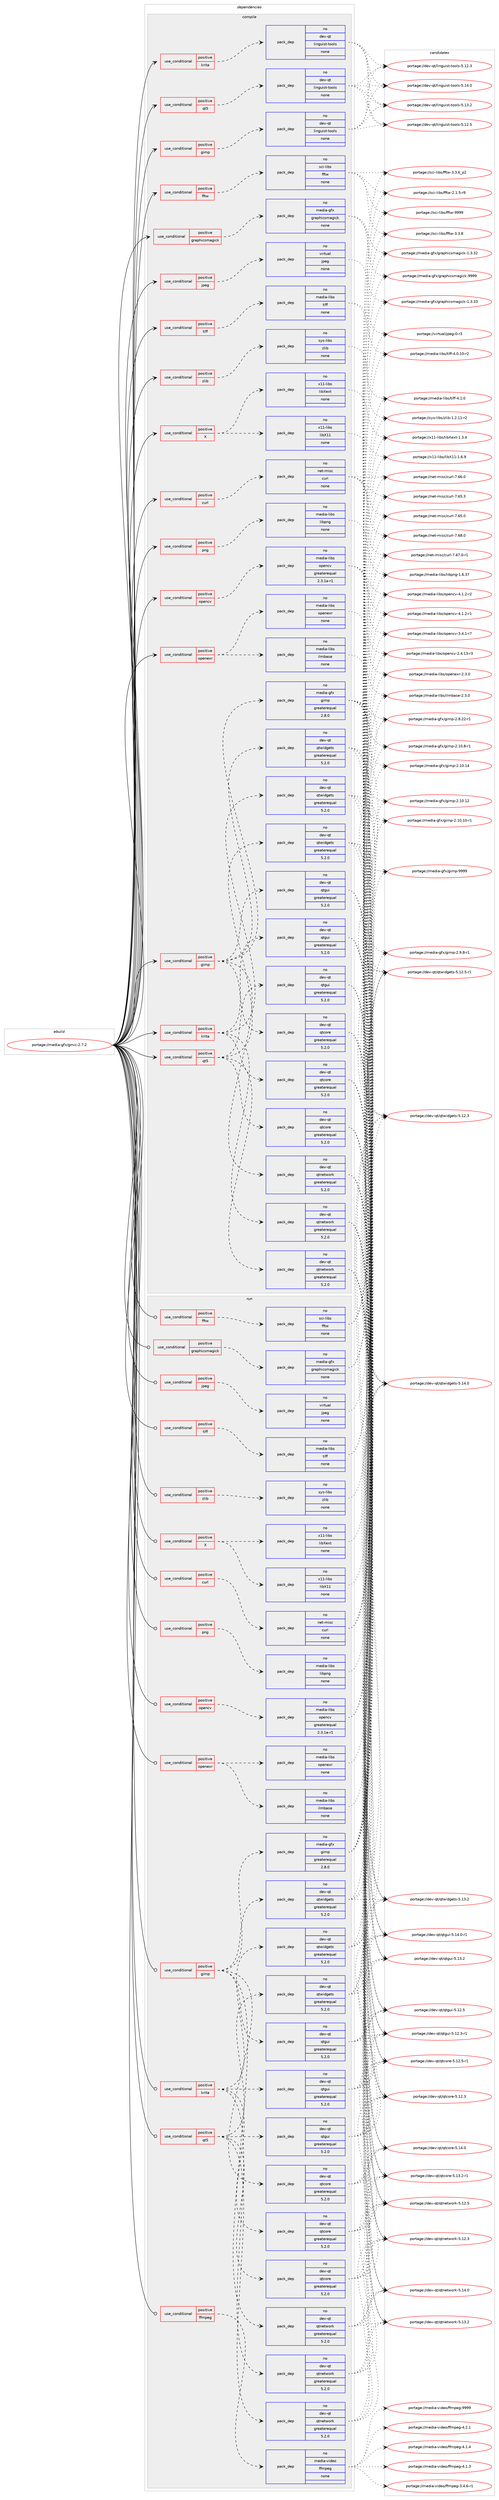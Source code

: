 digraph prolog {

# *************
# Graph options
# *************

newrank=true;
concentrate=true;
compound=true;
graph [rankdir=LR,fontname=Helvetica,fontsize=10,ranksep=1.5];#, ranksep=2.5, nodesep=0.2];
edge  [arrowhead=vee];
node  [fontname=Helvetica,fontsize=10];

# **********
# The ebuild
# **********

subgraph cluster_leftcol {
color=gray;
label=<<i>ebuild</i>>;
id [label="portage://media-gfx/gmic-2.7.2", color=red, width=4, href="../media-gfx/gmic-2.7.2.svg"];
}

# ****************
# The dependencies
# ****************

subgraph cluster_midcol {
color=gray;
label=<<i>dependencies</i>>;
subgraph cluster_compile {
fillcolor="#eeeeee";
style=filled;
label=<<i>compile</i>>;
subgraph cond51077 {
dependency223021 [label=<<TABLE BORDER="0" CELLBORDER="1" CELLSPACING="0" CELLPADDING="4"><TR><TD ROWSPAN="3" CELLPADDING="10">use_conditional</TD></TR><TR><TD>positive</TD></TR><TR><TD>X</TD></TR></TABLE>>, shape=none, color=red];
subgraph pack168531 {
dependency223022 [label=<<TABLE BORDER="0" CELLBORDER="1" CELLSPACING="0" CELLPADDING="4" WIDTH="220"><TR><TD ROWSPAN="6" CELLPADDING="30">pack_dep</TD></TR><TR><TD WIDTH="110">no</TD></TR><TR><TD>x11-libs</TD></TR><TR><TD>libX11</TD></TR><TR><TD>none</TD></TR><TR><TD></TD></TR></TABLE>>, shape=none, color=blue];
}
dependency223021:e -> dependency223022:w [weight=20,style="dashed",arrowhead="vee"];
subgraph pack168532 {
dependency223023 [label=<<TABLE BORDER="0" CELLBORDER="1" CELLSPACING="0" CELLPADDING="4" WIDTH="220"><TR><TD ROWSPAN="6" CELLPADDING="30">pack_dep</TD></TR><TR><TD WIDTH="110">no</TD></TR><TR><TD>x11-libs</TD></TR><TR><TD>libXext</TD></TR><TR><TD>none</TD></TR><TR><TD></TD></TR></TABLE>>, shape=none, color=blue];
}
dependency223021:e -> dependency223023:w [weight=20,style="dashed",arrowhead="vee"];
}
id:e -> dependency223021:w [weight=20,style="solid",arrowhead="vee"];
subgraph cond51078 {
dependency223024 [label=<<TABLE BORDER="0" CELLBORDER="1" CELLSPACING="0" CELLPADDING="4"><TR><TD ROWSPAN="3" CELLPADDING="10">use_conditional</TD></TR><TR><TD>positive</TD></TR><TR><TD>curl</TD></TR></TABLE>>, shape=none, color=red];
subgraph pack168533 {
dependency223025 [label=<<TABLE BORDER="0" CELLBORDER="1" CELLSPACING="0" CELLPADDING="4" WIDTH="220"><TR><TD ROWSPAN="6" CELLPADDING="30">pack_dep</TD></TR><TR><TD WIDTH="110">no</TD></TR><TR><TD>net-misc</TD></TR><TR><TD>curl</TD></TR><TR><TD>none</TD></TR><TR><TD></TD></TR></TABLE>>, shape=none, color=blue];
}
dependency223024:e -> dependency223025:w [weight=20,style="dashed",arrowhead="vee"];
}
id:e -> dependency223024:w [weight=20,style="solid",arrowhead="vee"];
subgraph cond51079 {
dependency223026 [label=<<TABLE BORDER="0" CELLBORDER="1" CELLSPACING="0" CELLPADDING="4"><TR><TD ROWSPAN="3" CELLPADDING="10">use_conditional</TD></TR><TR><TD>positive</TD></TR><TR><TD>fftw</TD></TR></TABLE>>, shape=none, color=red];
subgraph pack168534 {
dependency223027 [label=<<TABLE BORDER="0" CELLBORDER="1" CELLSPACING="0" CELLPADDING="4" WIDTH="220"><TR><TD ROWSPAN="6" CELLPADDING="30">pack_dep</TD></TR><TR><TD WIDTH="110">no</TD></TR><TR><TD>sci-libs</TD></TR><TR><TD>fftw</TD></TR><TR><TD>none</TD></TR><TR><TD></TD></TR></TABLE>>, shape=none, color=blue];
}
dependency223026:e -> dependency223027:w [weight=20,style="dashed",arrowhead="vee"];
}
id:e -> dependency223026:w [weight=20,style="solid",arrowhead="vee"];
subgraph cond51080 {
dependency223028 [label=<<TABLE BORDER="0" CELLBORDER="1" CELLSPACING="0" CELLPADDING="4"><TR><TD ROWSPAN="3" CELLPADDING="10">use_conditional</TD></TR><TR><TD>positive</TD></TR><TR><TD>gimp</TD></TR></TABLE>>, shape=none, color=red];
subgraph pack168535 {
dependency223029 [label=<<TABLE BORDER="0" CELLBORDER="1" CELLSPACING="0" CELLPADDING="4" WIDTH="220"><TR><TD ROWSPAN="6" CELLPADDING="30">pack_dep</TD></TR><TR><TD WIDTH="110">no</TD></TR><TR><TD>dev-qt</TD></TR><TR><TD>linguist-tools</TD></TR><TR><TD>none</TD></TR><TR><TD></TD></TR></TABLE>>, shape=none, color=blue];
}
dependency223028:e -> dependency223029:w [weight=20,style="dashed",arrowhead="vee"];
}
id:e -> dependency223028:w [weight=20,style="solid",arrowhead="vee"];
subgraph cond51081 {
dependency223030 [label=<<TABLE BORDER="0" CELLBORDER="1" CELLSPACING="0" CELLPADDING="4"><TR><TD ROWSPAN="3" CELLPADDING="10">use_conditional</TD></TR><TR><TD>positive</TD></TR><TR><TD>gimp</TD></TR></TABLE>>, shape=none, color=red];
subgraph pack168536 {
dependency223031 [label=<<TABLE BORDER="0" CELLBORDER="1" CELLSPACING="0" CELLPADDING="4" WIDTH="220"><TR><TD ROWSPAN="6" CELLPADDING="30">pack_dep</TD></TR><TR><TD WIDTH="110">no</TD></TR><TR><TD>media-gfx</TD></TR><TR><TD>gimp</TD></TR><TR><TD>greaterequal</TD></TR><TR><TD>2.8.0</TD></TR></TABLE>>, shape=none, color=blue];
}
dependency223030:e -> dependency223031:w [weight=20,style="dashed",arrowhead="vee"];
subgraph pack168537 {
dependency223032 [label=<<TABLE BORDER="0" CELLBORDER="1" CELLSPACING="0" CELLPADDING="4" WIDTH="220"><TR><TD ROWSPAN="6" CELLPADDING="30">pack_dep</TD></TR><TR><TD WIDTH="110">no</TD></TR><TR><TD>dev-qt</TD></TR><TR><TD>qtcore</TD></TR><TR><TD>greaterequal</TD></TR><TR><TD>5.2.0</TD></TR></TABLE>>, shape=none, color=blue];
}
dependency223030:e -> dependency223032:w [weight=20,style="dashed",arrowhead="vee"];
subgraph pack168538 {
dependency223033 [label=<<TABLE BORDER="0" CELLBORDER="1" CELLSPACING="0" CELLPADDING="4" WIDTH="220"><TR><TD ROWSPAN="6" CELLPADDING="30">pack_dep</TD></TR><TR><TD WIDTH="110">no</TD></TR><TR><TD>dev-qt</TD></TR><TR><TD>qtgui</TD></TR><TR><TD>greaterequal</TD></TR><TR><TD>5.2.0</TD></TR></TABLE>>, shape=none, color=blue];
}
dependency223030:e -> dependency223033:w [weight=20,style="dashed",arrowhead="vee"];
subgraph pack168539 {
dependency223034 [label=<<TABLE BORDER="0" CELLBORDER="1" CELLSPACING="0" CELLPADDING="4" WIDTH="220"><TR><TD ROWSPAN="6" CELLPADDING="30">pack_dep</TD></TR><TR><TD WIDTH="110">no</TD></TR><TR><TD>dev-qt</TD></TR><TR><TD>qtnetwork</TD></TR><TR><TD>greaterequal</TD></TR><TR><TD>5.2.0</TD></TR></TABLE>>, shape=none, color=blue];
}
dependency223030:e -> dependency223034:w [weight=20,style="dashed",arrowhead="vee"];
subgraph pack168540 {
dependency223035 [label=<<TABLE BORDER="0" CELLBORDER="1" CELLSPACING="0" CELLPADDING="4" WIDTH="220"><TR><TD ROWSPAN="6" CELLPADDING="30">pack_dep</TD></TR><TR><TD WIDTH="110">no</TD></TR><TR><TD>dev-qt</TD></TR><TR><TD>qtwidgets</TD></TR><TR><TD>greaterequal</TD></TR><TR><TD>5.2.0</TD></TR></TABLE>>, shape=none, color=blue];
}
dependency223030:e -> dependency223035:w [weight=20,style="dashed",arrowhead="vee"];
}
id:e -> dependency223030:w [weight=20,style="solid",arrowhead="vee"];
subgraph cond51082 {
dependency223036 [label=<<TABLE BORDER="0" CELLBORDER="1" CELLSPACING="0" CELLPADDING="4"><TR><TD ROWSPAN="3" CELLPADDING="10">use_conditional</TD></TR><TR><TD>positive</TD></TR><TR><TD>graphicsmagick</TD></TR></TABLE>>, shape=none, color=red];
subgraph pack168541 {
dependency223037 [label=<<TABLE BORDER="0" CELLBORDER="1" CELLSPACING="0" CELLPADDING="4" WIDTH="220"><TR><TD ROWSPAN="6" CELLPADDING="30">pack_dep</TD></TR><TR><TD WIDTH="110">no</TD></TR><TR><TD>media-gfx</TD></TR><TR><TD>graphicsmagick</TD></TR><TR><TD>none</TD></TR><TR><TD></TD></TR></TABLE>>, shape=none, color=blue];
}
dependency223036:e -> dependency223037:w [weight=20,style="dashed",arrowhead="vee"];
}
id:e -> dependency223036:w [weight=20,style="solid",arrowhead="vee"];
subgraph cond51083 {
dependency223038 [label=<<TABLE BORDER="0" CELLBORDER="1" CELLSPACING="0" CELLPADDING="4"><TR><TD ROWSPAN="3" CELLPADDING="10">use_conditional</TD></TR><TR><TD>positive</TD></TR><TR><TD>jpeg</TD></TR></TABLE>>, shape=none, color=red];
subgraph pack168542 {
dependency223039 [label=<<TABLE BORDER="0" CELLBORDER="1" CELLSPACING="0" CELLPADDING="4" WIDTH="220"><TR><TD ROWSPAN="6" CELLPADDING="30">pack_dep</TD></TR><TR><TD WIDTH="110">no</TD></TR><TR><TD>virtual</TD></TR><TR><TD>jpeg</TD></TR><TR><TD>none</TD></TR><TR><TD></TD></TR></TABLE>>, shape=none, color=blue];
}
dependency223038:e -> dependency223039:w [weight=20,style="dashed",arrowhead="vee"];
}
id:e -> dependency223038:w [weight=20,style="solid",arrowhead="vee"];
subgraph cond51084 {
dependency223040 [label=<<TABLE BORDER="0" CELLBORDER="1" CELLSPACING="0" CELLPADDING="4"><TR><TD ROWSPAN="3" CELLPADDING="10">use_conditional</TD></TR><TR><TD>positive</TD></TR><TR><TD>krita</TD></TR></TABLE>>, shape=none, color=red];
subgraph pack168543 {
dependency223041 [label=<<TABLE BORDER="0" CELLBORDER="1" CELLSPACING="0" CELLPADDING="4" WIDTH="220"><TR><TD ROWSPAN="6" CELLPADDING="30">pack_dep</TD></TR><TR><TD WIDTH="110">no</TD></TR><TR><TD>dev-qt</TD></TR><TR><TD>linguist-tools</TD></TR><TR><TD>none</TD></TR><TR><TD></TD></TR></TABLE>>, shape=none, color=blue];
}
dependency223040:e -> dependency223041:w [weight=20,style="dashed",arrowhead="vee"];
}
id:e -> dependency223040:w [weight=20,style="solid",arrowhead="vee"];
subgraph cond51085 {
dependency223042 [label=<<TABLE BORDER="0" CELLBORDER="1" CELLSPACING="0" CELLPADDING="4"><TR><TD ROWSPAN="3" CELLPADDING="10">use_conditional</TD></TR><TR><TD>positive</TD></TR><TR><TD>krita</TD></TR></TABLE>>, shape=none, color=red];
subgraph pack168544 {
dependency223043 [label=<<TABLE BORDER="0" CELLBORDER="1" CELLSPACING="0" CELLPADDING="4" WIDTH="220"><TR><TD ROWSPAN="6" CELLPADDING="30">pack_dep</TD></TR><TR><TD WIDTH="110">no</TD></TR><TR><TD>dev-qt</TD></TR><TR><TD>qtcore</TD></TR><TR><TD>greaterequal</TD></TR><TR><TD>5.2.0</TD></TR></TABLE>>, shape=none, color=blue];
}
dependency223042:e -> dependency223043:w [weight=20,style="dashed",arrowhead="vee"];
subgraph pack168545 {
dependency223044 [label=<<TABLE BORDER="0" CELLBORDER="1" CELLSPACING="0" CELLPADDING="4" WIDTH="220"><TR><TD ROWSPAN="6" CELLPADDING="30">pack_dep</TD></TR><TR><TD WIDTH="110">no</TD></TR><TR><TD>dev-qt</TD></TR><TR><TD>qtgui</TD></TR><TR><TD>greaterequal</TD></TR><TR><TD>5.2.0</TD></TR></TABLE>>, shape=none, color=blue];
}
dependency223042:e -> dependency223044:w [weight=20,style="dashed",arrowhead="vee"];
subgraph pack168546 {
dependency223045 [label=<<TABLE BORDER="0" CELLBORDER="1" CELLSPACING="0" CELLPADDING="4" WIDTH="220"><TR><TD ROWSPAN="6" CELLPADDING="30">pack_dep</TD></TR><TR><TD WIDTH="110">no</TD></TR><TR><TD>dev-qt</TD></TR><TR><TD>qtnetwork</TD></TR><TR><TD>greaterequal</TD></TR><TR><TD>5.2.0</TD></TR></TABLE>>, shape=none, color=blue];
}
dependency223042:e -> dependency223045:w [weight=20,style="dashed",arrowhead="vee"];
subgraph pack168547 {
dependency223046 [label=<<TABLE BORDER="0" CELLBORDER="1" CELLSPACING="0" CELLPADDING="4" WIDTH="220"><TR><TD ROWSPAN="6" CELLPADDING="30">pack_dep</TD></TR><TR><TD WIDTH="110">no</TD></TR><TR><TD>dev-qt</TD></TR><TR><TD>qtwidgets</TD></TR><TR><TD>greaterequal</TD></TR><TR><TD>5.2.0</TD></TR></TABLE>>, shape=none, color=blue];
}
dependency223042:e -> dependency223046:w [weight=20,style="dashed",arrowhead="vee"];
}
id:e -> dependency223042:w [weight=20,style="solid",arrowhead="vee"];
subgraph cond51086 {
dependency223047 [label=<<TABLE BORDER="0" CELLBORDER="1" CELLSPACING="0" CELLPADDING="4"><TR><TD ROWSPAN="3" CELLPADDING="10">use_conditional</TD></TR><TR><TD>positive</TD></TR><TR><TD>opencv</TD></TR></TABLE>>, shape=none, color=red];
subgraph pack168548 {
dependency223048 [label=<<TABLE BORDER="0" CELLBORDER="1" CELLSPACING="0" CELLPADDING="4" WIDTH="220"><TR><TD ROWSPAN="6" CELLPADDING="30">pack_dep</TD></TR><TR><TD WIDTH="110">no</TD></TR><TR><TD>media-libs</TD></TR><TR><TD>opencv</TD></TR><TR><TD>greaterequal</TD></TR><TR><TD>2.3.1a-r1</TD></TR></TABLE>>, shape=none, color=blue];
}
dependency223047:e -> dependency223048:w [weight=20,style="dashed",arrowhead="vee"];
}
id:e -> dependency223047:w [weight=20,style="solid",arrowhead="vee"];
subgraph cond51087 {
dependency223049 [label=<<TABLE BORDER="0" CELLBORDER="1" CELLSPACING="0" CELLPADDING="4"><TR><TD ROWSPAN="3" CELLPADDING="10">use_conditional</TD></TR><TR><TD>positive</TD></TR><TR><TD>openexr</TD></TR></TABLE>>, shape=none, color=red];
subgraph pack168549 {
dependency223050 [label=<<TABLE BORDER="0" CELLBORDER="1" CELLSPACING="0" CELLPADDING="4" WIDTH="220"><TR><TD ROWSPAN="6" CELLPADDING="30">pack_dep</TD></TR><TR><TD WIDTH="110">no</TD></TR><TR><TD>media-libs</TD></TR><TR><TD>ilmbase</TD></TR><TR><TD>none</TD></TR><TR><TD></TD></TR></TABLE>>, shape=none, color=blue];
}
dependency223049:e -> dependency223050:w [weight=20,style="dashed",arrowhead="vee"];
subgraph pack168550 {
dependency223051 [label=<<TABLE BORDER="0" CELLBORDER="1" CELLSPACING="0" CELLPADDING="4" WIDTH="220"><TR><TD ROWSPAN="6" CELLPADDING="30">pack_dep</TD></TR><TR><TD WIDTH="110">no</TD></TR><TR><TD>media-libs</TD></TR><TR><TD>openexr</TD></TR><TR><TD>none</TD></TR><TR><TD></TD></TR></TABLE>>, shape=none, color=blue];
}
dependency223049:e -> dependency223051:w [weight=20,style="dashed",arrowhead="vee"];
}
id:e -> dependency223049:w [weight=20,style="solid",arrowhead="vee"];
subgraph cond51088 {
dependency223052 [label=<<TABLE BORDER="0" CELLBORDER="1" CELLSPACING="0" CELLPADDING="4"><TR><TD ROWSPAN="3" CELLPADDING="10">use_conditional</TD></TR><TR><TD>positive</TD></TR><TR><TD>png</TD></TR></TABLE>>, shape=none, color=red];
subgraph pack168551 {
dependency223053 [label=<<TABLE BORDER="0" CELLBORDER="1" CELLSPACING="0" CELLPADDING="4" WIDTH="220"><TR><TD ROWSPAN="6" CELLPADDING="30">pack_dep</TD></TR><TR><TD WIDTH="110">no</TD></TR><TR><TD>media-libs</TD></TR><TR><TD>libpng</TD></TR><TR><TD>none</TD></TR><TR><TD></TD></TR></TABLE>>, shape=none, color=blue];
}
dependency223052:e -> dependency223053:w [weight=20,style="dashed",arrowhead="vee"];
}
id:e -> dependency223052:w [weight=20,style="solid",arrowhead="vee"];
subgraph cond51089 {
dependency223054 [label=<<TABLE BORDER="0" CELLBORDER="1" CELLSPACING="0" CELLPADDING="4"><TR><TD ROWSPAN="3" CELLPADDING="10">use_conditional</TD></TR><TR><TD>positive</TD></TR><TR><TD>qt5</TD></TR></TABLE>>, shape=none, color=red];
subgraph pack168552 {
dependency223055 [label=<<TABLE BORDER="0" CELLBORDER="1" CELLSPACING="0" CELLPADDING="4" WIDTH="220"><TR><TD ROWSPAN="6" CELLPADDING="30">pack_dep</TD></TR><TR><TD WIDTH="110">no</TD></TR><TR><TD>dev-qt</TD></TR><TR><TD>linguist-tools</TD></TR><TR><TD>none</TD></TR><TR><TD></TD></TR></TABLE>>, shape=none, color=blue];
}
dependency223054:e -> dependency223055:w [weight=20,style="dashed",arrowhead="vee"];
}
id:e -> dependency223054:w [weight=20,style="solid",arrowhead="vee"];
subgraph cond51090 {
dependency223056 [label=<<TABLE BORDER="0" CELLBORDER="1" CELLSPACING="0" CELLPADDING="4"><TR><TD ROWSPAN="3" CELLPADDING="10">use_conditional</TD></TR><TR><TD>positive</TD></TR><TR><TD>qt5</TD></TR></TABLE>>, shape=none, color=red];
subgraph pack168553 {
dependency223057 [label=<<TABLE BORDER="0" CELLBORDER="1" CELLSPACING="0" CELLPADDING="4" WIDTH="220"><TR><TD ROWSPAN="6" CELLPADDING="30">pack_dep</TD></TR><TR><TD WIDTH="110">no</TD></TR><TR><TD>dev-qt</TD></TR><TR><TD>qtcore</TD></TR><TR><TD>greaterequal</TD></TR><TR><TD>5.2.0</TD></TR></TABLE>>, shape=none, color=blue];
}
dependency223056:e -> dependency223057:w [weight=20,style="dashed",arrowhead="vee"];
subgraph pack168554 {
dependency223058 [label=<<TABLE BORDER="0" CELLBORDER="1" CELLSPACING="0" CELLPADDING="4" WIDTH="220"><TR><TD ROWSPAN="6" CELLPADDING="30">pack_dep</TD></TR><TR><TD WIDTH="110">no</TD></TR><TR><TD>dev-qt</TD></TR><TR><TD>qtgui</TD></TR><TR><TD>greaterequal</TD></TR><TR><TD>5.2.0</TD></TR></TABLE>>, shape=none, color=blue];
}
dependency223056:e -> dependency223058:w [weight=20,style="dashed",arrowhead="vee"];
subgraph pack168555 {
dependency223059 [label=<<TABLE BORDER="0" CELLBORDER="1" CELLSPACING="0" CELLPADDING="4" WIDTH="220"><TR><TD ROWSPAN="6" CELLPADDING="30">pack_dep</TD></TR><TR><TD WIDTH="110">no</TD></TR><TR><TD>dev-qt</TD></TR><TR><TD>qtnetwork</TD></TR><TR><TD>greaterequal</TD></TR><TR><TD>5.2.0</TD></TR></TABLE>>, shape=none, color=blue];
}
dependency223056:e -> dependency223059:w [weight=20,style="dashed",arrowhead="vee"];
subgraph pack168556 {
dependency223060 [label=<<TABLE BORDER="0" CELLBORDER="1" CELLSPACING="0" CELLPADDING="4" WIDTH="220"><TR><TD ROWSPAN="6" CELLPADDING="30">pack_dep</TD></TR><TR><TD WIDTH="110">no</TD></TR><TR><TD>dev-qt</TD></TR><TR><TD>qtwidgets</TD></TR><TR><TD>greaterequal</TD></TR><TR><TD>5.2.0</TD></TR></TABLE>>, shape=none, color=blue];
}
dependency223056:e -> dependency223060:w [weight=20,style="dashed",arrowhead="vee"];
}
id:e -> dependency223056:w [weight=20,style="solid",arrowhead="vee"];
subgraph cond51091 {
dependency223061 [label=<<TABLE BORDER="0" CELLBORDER="1" CELLSPACING="0" CELLPADDING="4"><TR><TD ROWSPAN="3" CELLPADDING="10">use_conditional</TD></TR><TR><TD>positive</TD></TR><TR><TD>tiff</TD></TR></TABLE>>, shape=none, color=red];
subgraph pack168557 {
dependency223062 [label=<<TABLE BORDER="0" CELLBORDER="1" CELLSPACING="0" CELLPADDING="4" WIDTH="220"><TR><TD ROWSPAN="6" CELLPADDING="30">pack_dep</TD></TR><TR><TD WIDTH="110">no</TD></TR><TR><TD>media-libs</TD></TR><TR><TD>tiff</TD></TR><TR><TD>none</TD></TR><TR><TD></TD></TR></TABLE>>, shape=none, color=blue];
}
dependency223061:e -> dependency223062:w [weight=20,style="dashed",arrowhead="vee"];
}
id:e -> dependency223061:w [weight=20,style="solid",arrowhead="vee"];
subgraph cond51092 {
dependency223063 [label=<<TABLE BORDER="0" CELLBORDER="1" CELLSPACING="0" CELLPADDING="4"><TR><TD ROWSPAN="3" CELLPADDING="10">use_conditional</TD></TR><TR><TD>positive</TD></TR><TR><TD>zlib</TD></TR></TABLE>>, shape=none, color=red];
subgraph pack168558 {
dependency223064 [label=<<TABLE BORDER="0" CELLBORDER="1" CELLSPACING="0" CELLPADDING="4" WIDTH="220"><TR><TD ROWSPAN="6" CELLPADDING="30">pack_dep</TD></TR><TR><TD WIDTH="110">no</TD></TR><TR><TD>sys-libs</TD></TR><TR><TD>zlib</TD></TR><TR><TD>none</TD></TR><TR><TD></TD></TR></TABLE>>, shape=none, color=blue];
}
dependency223063:e -> dependency223064:w [weight=20,style="dashed",arrowhead="vee"];
}
id:e -> dependency223063:w [weight=20,style="solid",arrowhead="vee"];
}
subgraph cluster_compileandrun {
fillcolor="#eeeeee";
style=filled;
label=<<i>compile and run</i>>;
}
subgraph cluster_run {
fillcolor="#eeeeee";
style=filled;
label=<<i>run</i>>;
subgraph cond51093 {
dependency223065 [label=<<TABLE BORDER="0" CELLBORDER="1" CELLSPACING="0" CELLPADDING="4"><TR><TD ROWSPAN="3" CELLPADDING="10">use_conditional</TD></TR><TR><TD>positive</TD></TR><TR><TD>X</TD></TR></TABLE>>, shape=none, color=red];
subgraph pack168559 {
dependency223066 [label=<<TABLE BORDER="0" CELLBORDER="1" CELLSPACING="0" CELLPADDING="4" WIDTH="220"><TR><TD ROWSPAN="6" CELLPADDING="30">pack_dep</TD></TR><TR><TD WIDTH="110">no</TD></TR><TR><TD>x11-libs</TD></TR><TR><TD>libX11</TD></TR><TR><TD>none</TD></TR><TR><TD></TD></TR></TABLE>>, shape=none, color=blue];
}
dependency223065:e -> dependency223066:w [weight=20,style="dashed",arrowhead="vee"];
subgraph pack168560 {
dependency223067 [label=<<TABLE BORDER="0" CELLBORDER="1" CELLSPACING="0" CELLPADDING="4" WIDTH="220"><TR><TD ROWSPAN="6" CELLPADDING="30">pack_dep</TD></TR><TR><TD WIDTH="110">no</TD></TR><TR><TD>x11-libs</TD></TR><TR><TD>libXext</TD></TR><TR><TD>none</TD></TR><TR><TD></TD></TR></TABLE>>, shape=none, color=blue];
}
dependency223065:e -> dependency223067:w [weight=20,style="dashed",arrowhead="vee"];
}
id:e -> dependency223065:w [weight=20,style="solid",arrowhead="odot"];
subgraph cond51094 {
dependency223068 [label=<<TABLE BORDER="0" CELLBORDER="1" CELLSPACING="0" CELLPADDING="4"><TR><TD ROWSPAN="3" CELLPADDING="10">use_conditional</TD></TR><TR><TD>positive</TD></TR><TR><TD>curl</TD></TR></TABLE>>, shape=none, color=red];
subgraph pack168561 {
dependency223069 [label=<<TABLE BORDER="0" CELLBORDER="1" CELLSPACING="0" CELLPADDING="4" WIDTH="220"><TR><TD ROWSPAN="6" CELLPADDING="30">pack_dep</TD></TR><TR><TD WIDTH="110">no</TD></TR><TR><TD>net-misc</TD></TR><TR><TD>curl</TD></TR><TR><TD>none</TD></TR><TR><TD></TD></TR></TABLE>>, shape=none, color=blue];
}
dependency223068:e -> dependency223069:w [weight=20,style="dashed",arrowhead="vee"];
}
id:e -> dependency223068:w [weight=20,style="solid",arrowhead="odot"];
subgraph cond51095 {
dependency223070 [label=<<TABLE BORDER="0" CELLBORDER="1" CELLSPACING="0" CELLPADDING="4"><TR><TD ROWSPAN="3" CELLPADDING="10">use_conditional</TD></TR><TR><TD>positive</TD></TR><TR><TD>ffmpeg</TD></TR></TABLE>>, shape=none, color=red];
subgraph pack168562 {
dependency223071 [label=<<TABLE BORDER="0" CELLBORDER="1" CELLSPACING="0" CELLPADDING="4" WIDTH="220"><TR><TD ROWSPAN="6" CELLPADDING="30">pack_dep</TD></TR><TR><TD WIDTH="110">no</TD></TR><TR><TD>media-video</TD></TR><TR><TD>ffmpeg</TD></TR><TR><TD>none</TD></TR><TR><TD></TD></TR></TABLE>>, shape=none, color=blue];
}
dependency223070:e -> dependency223071:w [weight=20,style="dashed",arrowhead="vee"];
}
id:e -> dependency223070:w [weight=20,style="solid",arrowhead="odot"];
subgraph cond51096 {
dependency223072 [label=<<TABLE BORDER="0" CELLBORDER="1" CELLSPACING="0" CELLPADDING="4"><TR><TD ROWSPAN="3" CELLPADDING="10">use_conditional</TD></TR><TR><TD>positive</TD></TR><TR><TD>fftw</TD></TR></TABLE>>, shape=none, color=red];
subgraph pack168563 {
dependency223073 [label=<<TABLE BORDER="0" CELLBORDER="1" CELLSPACING="0" CELLPADDING="4" WIDTH="220"><TR><TD ROWSPAN="6" CELLPADDING="30">pack_dep</TD></TR><TR><TD WIDTH="110">no</TD></TR><TR><TD>sci-libs</TD></TR><TR><TD>fftw</TD></TR><TR><TD>none</TD></TR><TR><TD></TD></TR></TABLE>>, shape=none, color=blue];
}
dependency223072:e -> dependency223073:w [weight=20,style="dashed",arrowhead="vee"];
}
id:e -> dependency223072:w [weight=20,style="solid",arrowhead="odot"];
subgraph cond51097 {
dependency223074 [label=<<TABLE BORDER="0" CELLBORDER="1" CELLSPACING="0" CELLPADDING="4"><TR><TD ROWSPAN="3" CELLPADDING="10">use_conditional</TD></TR><TR><TD>positive</TD></TR><TR><TD>gimp</TD></TR></TABLE>>, shape=none, color=red];
subgraph pack168564 {
dependency223075 [label=<<TABLE BORDER="0" CELLBORDER="1" CELLSPACING="0" CELLPADDING="4" WIDTH="220"><TR><TD ROWSPAN="6" CELLPADDING="30">pack_dep</TD></TR><TR><TD WIDTH="110">no</TD></TR><TR><TD>media-gfx</TD></TR><TR><TD>gimp</TD></TR><TR><TD>greaterequal</TD></TR><TR><TD>2.8.0</TD></TR></TABLE>>, shape=none, color=blue];
}
dependency223074:e -> dependency223075:w [weight=20,style="dashed",arrowhead="vee"];
subgraph pack168565 {
dependency223076 [label=<<TABLE BORDER="0" CELLBORDER="1" CELLSPACING="0" CELLPADDING="4" WIDTH="220"><TR><TD ROWSPAN="6" CELLPADDING="30">pack_dep</TD></TR><TR><TD WIDTH="110">no</TD></TR><TR><TD>dev-qt</TD></TR><TR><TD>qtcore</TD></TR><TR><TD>greaterequal</TD></TR><TR><TD>5.2.0</TD></TR></TABLE>>, shape=none, color=blue];
}
dependency223074:e -> dependency223076:w [weight=20,style="dashed",arrowhead="vee"];
subgraph pack168566 {
dependency223077 [label=<<TABLE BORDER="0" CELLBORDER="1" CELLSPACING="0" CELLPADDING="4" WIDTH="220"><TR><TD ROWSPAN="6" CELLPADDING="30">pack_dep</TD></TR><TR><TD WIDTH="110">no</TD></TR><TR><TD>dev-qt</TD></TR><TR><TD>qtgui</TD></TR><TR><TD>greaterequal</TD></TR><TR><TD>5.2.0</TD></TR></TABLE>>, shape=none, color=blue];
}
dependency223074:e -> dependency223077:w [weight=20,style="dashed",arrowhead="vee"];
subgraph pack168567 {
dependency223078 [label=<<TABLE BORDER="0" CELLBORDER="1" CELLSPACING="0" CELLPADDING="4" WIDTH="220"><TR><TD ROWSPAN="6" CELLPADDING="30">pack_dep</TD></TR><TR><TD WIDTH="110">no</TD></TR><TR><TD>dev-qt</TD></TR><TR><TD>qtnetwork</TD></TR><TR><TD>greaterequal</TD></TR><TR><TD>5.2.0</TD></TR></TABLE>>, shape=none, color=blue];
}
dependency223074:e -> dependency223078:w [weight=20,style="dashed",arrowhead="vee"];
subgraph pack168568 {
dependency223079 [label=<<TABLE BORDER="0" CELLBORDER="1" CELLSPACING="0" CELLPADDING="4" WIDTH="220"><TR><TD ROWSPAN="6" CELLPADDING="30">pack_dep</TD></TR><TR><TD WIDTH="110">no</TD></TR><TR><TD>dev-qt</TD></TR><TR><TD>qtwidgets</TD></TR><TR><TD>greaterequal</TD></TR><TR><TD>5.2.0</TD></TR></TABLE>>, shape=none, color=blue];
}
dependency223074:e -> dependency223079:w [weight=20,style="dashed",arrowhead="vee"];
}
id:e -> dependency223074:w [weight=20,style="solid",arrowhead="odot"];
subgraph cond51098 {
dependency223080 [label=<<TABLE BORDER="0" CELLBORDER="1" CELLSPACING="0" CELLPADDING="4"><TR><TD ROWSPAN="3" CELLPADDING="10">use_conditional</TD></TR><TR><TD>positive</TD></TR><TR><TD>graphicsmagick</TD></TR></TABLE>>, shape=none, color=red];
subgraph pack168569 {
dependency223081 [label=<<TABLE BORDER="0" CELLBORDER="1" CELLSPACING="0" CELLPADDING="4" WIDTH="220"><TR><TD ROWSPAN="6" CELLPADDING="30">pack_dep</TD></TR><TR><TD WIDTH="110">no</TD></TR><TR><TD>media-gfx</TD></TR><TR><TD>graphicsmagick</TD></TR><TR><TD>none</TD></TR><TR><TD></TD></TR></TABLE>>, shape=none, color=blue];
}
dependency223080:e -> dependency223081:w [weight=20,style="dashed",arrowhead="vee"];
}
id:e -> dependency223080:w [weight=20,style="solid",arrowhead="odot"];
subgraph cond51099 {
dependency223082 [label=<<TABLE BORDER="0" CELLBORDER="1" CELLSPACING="0" CELLPADDING="4"><TR><TD ROWSPAN="3" CELLPADDING="10">use_conditional</TD></TR><TR><TD>positive</TD></TR><TR><TD>jpeg</TD></TR></TABLE>>, shape=none, color=red];
subgraph pack168570 {
dependency223083 [label=<<TABLE BORDER="0" CELLBORDER="1" CELLSPACING="0" CELLPADDING="4" WIDTH="220"><TR><TD ROWSPAN="6" CELLPADDING="30">pack_dep</TD></TR><TR><TD WIDTH="110">no</TD></TR><TR><TD>virtual</TD></TR><TR><TD>jpeg</TD></TR><TR><TD>none</TD></TR><TR><TD></TD></TR></TABLE>>, shape=none, color=blue];
}
dependency223082:e -> dependency223083:w [weight=20,style="dashed",arrowhead="vee"];
}
id:e -> dependency223082:w [weight=20,style="solid",arrowhead="odot"];
subgraph cond51100 {
dependency223084 [label=<<TABLE BORDER="0" CELLBORDER="1" CELLSPACING="0" CELLPADDING="4"><TR><TD ROWSPAN="3" CELLPADDING="10">use_conditional</TD></TR><TR><TD>positive</TD></TR><TR><TD>krita</TD></TR></TABLE>>, shape=none, color=red];
subgraph pack168571 {
dependency223085 [label=<<TABLE BORDER="0" CELLBORDER="1" CELLSPACING="0" CELLPADDING="4" WIDTH="220"><TR><TD ROWSPAN="6" CELLPADDING="30">pack_dep</TD></TR><TR><TD WIDTH="110">no</TD></TR><TR><TD>dev-qt</TD></TR><TR><TD>qtcore</TD></TR><TR><TD>greaterequal</TD></TR><TR><TD>5.2.0</TD></TR></TABLE>>, shape=none, color=blue];
}
dependency223084:e -> dependency223085:w [weight=20,style="dashed",arrowhead="vee"];
subgraph pack168572 {
dependency223086 [label=<<TABLE BORDER="0" CELLBORDER="1" CELLSPACING="0" CELLPADDING="4" WIDTH="220"><TR><TD ROWSPAN="6" CELLPADDING="30">pack_dep</TD></TR><TR><TD WIDTH="110">no</TD></TR><TR><TD>dev-qt</TD></TR><TR><TD>qtgui</TD></TR><TR><TD>greaterequal</TD></TR><TR><TD>5.2.0</TD></TR></TABLE>>, shape=none, color=blue];
}
dependency223084:e -> dependency223086:w [weight=20,style="dashed",arrowhead="vee"];
subgraph pack168573 {
dependency223087 [label=<<TABLE BORDER="0" CELLBORDER="1" CELLSPACING="0" CELLPADDING="4" WIDTH="220"><TR><TD ROWSPAN="6" CELLPADDING="30">pack_dep</TD></TR><TR><TD WIDTH="110">no</TD></TR><TR><TD>dev-qt</TD></TR><TR><TD>qtnetwork</TD></TR><TR><TD>greaterequal</TD></TR><TR><TD>5.2.0</TD></TR></TABLE>>, shape=none, color=blue];
}
dependency223084:e -> dependency223087:w [weight=20,style="dashed",arrowhead="vee"];
subgraph pack168574 {
dependency223088 [label=<<TABLE BORDER="0" CELLBORDER="1" CELLSPACING="0" CELLPADDING="4" WIDTH="220"><TR><TD ROWSPAN="6" CELLPADDING="30">pack_dep</TD></TR><TR><TD WIDTH="110">no</TD></TR><TR><TD>dev-qt</TD></TR><TR><TD>qtwidgets</TD></TR><TR><TD>greaterequal</TD></TR><TR><TD>5.2.0</TD></TR></TABLE>>, shape=none, color=blue];
}
dependency223084:e -> dependency223088:w [weight=20,style="dashed",arrowhead="vee"];
}
id:e -> dependency223084:w [weight=20,style="solid",arrowhead="odot"];
subgraph cond51101 {
dependency223089 [label=<<TABLE BORDER="0" CELLBORDER="1" CELLSPACING="0" CELLPADDING="4"><TR><TD ROWSPAN="3" CELLPADDING="10">use_conditional</TD></TR><TR><TD>positive</TD></TR><TR><TD>opencv</TD></TR></TABLE>>, shape=none, color=red];
subgraph pack168575 {
dependency223090 [label=<<TABLE BORDER="0" CELLBORDER="1" CELLSPACING="0" CELLPADDING="4" WIDTH="220"><TR><TD ROWSPAN="6" CELLPADDING="30">pack_dep</TD></TR><TR><TD WIDTH="110">no</TD></TR><TR><TD>media-libs</TD></TR><TR><TD>opencv</TD></TR><TR><TD>greaterequal</TD></TR><TR><TD>2.3.1a-r1</TD></TR></TABLE>>, shape=none, color=blue];
}
dependency223089:e -> dependency223090:w [weight=20,style="dashed",arrowhead="vee"];
}
id:e -> dependency223089:w [weight=20,style="solid",arrowhead="odot"];
subgraph cond51102 {
dependency223091 [label=<<TABLE BORDER="0" CELLBORDER="1" CELLSPACING="0" CELLPADDING="4"><TR><TD ROWSPAN="3" CELLPADDING="10">use_conditional</TD></TR><TR><TD>positive</TD></TR><TR><TD>openexr</TD></TR></TABLE>>, shape=none, color=red];
subgraph pack168576 {
dependency223092 [label=<<TABLE BORDER="0" CELLBORDER="1" CELLSPACING="0" CELLPADDING="4" WIDTH="220"><TR><TD ROWSPAN="6" CELLPADDING="30">pack_dep</TD></TR><TR><TD WIDTH="110">no</TD></TR><TR><TD>media-libs</TD></TR><TR><TD>ilmbase</TD></TR><TR><TD>none</TD></TR><TR><TD></TD></TR></TABLE>>, shape=none, color=blue];
}
dependency223091:e -> dependency223092:w [weight=20,style="dashed",arrowhead="vee"];
subgraph pack168577 {
dependency223093 [label=<<TABLE BORDER="0" CELLBORDER="1" CELLSPACING="0" CELLPADDING="4" WIDTH="220"><TR><TD ROWSPAN="6" CELLPADDING="30">pack_dep</TD></TR><TR><TD WIDTH="110">no</TD></TR><TR><TD>media-libs</TD></TR><TR><TD>openexr</TD></TR><TR><TD>none</TD></TR><TR><TD></TD></TR></TABLE>>, shape=none, color=blue];
}
dependency223091:e -> dependency223093:w [weight=20,style="dashed",arrowhead="vee"];
}
id:e -> dependency223091:w [weight=20,style="solid",arrowhead="odot"];
subgraph cond51103 {
dependency223094 [label=<<TABLE BORDER="0" CELLBORDER="1" CELLSPACING="0" CELLPADDING="4"><TR><TD ROWSPAN="3" CELLPADDING="10">use_conditional</TD></TR><TR><TD>positive</TD></TR><TR><TD>png</TD></TR></TABLE>>, shape=none, color=red];
subgraph pack168578 {
dependency223095 [label=<<TABLE BORDER="0" CELLBORDER="1" CELLSPACING="0" CELLPADDING="4" WIDTH="220"><TR><TD ROWSPAN="6" CELLPADDING="30">pack_dep</TD></TR><TR><TD WIDTH="110">no</TD></TR><TR><TD>media-libs</TD></TR><TR><TD>libpng</TD></TR><TR><TD>none</TD></TR><TR><TD></TD></TR></TABLE>>, shape=none, color=blue];
}
dependency223094:e -> dependency223095:w [weight=20,style="dashed",arrowhead="vee"];
}
id:e -> dependency223094:w [weight=20,style="solid",arrowhead="odot"];
subgraph cond51104 {
dependency223096 [label=<<TABLE BORDER="0" CELLBORDER="1" CELLSPACING="0" CELLPADDING="4"><TR><TD ROWSPAN="3" CELLPADDING="10">use_conditional</TD></TR><TR><TD>positive</TD></TR><TR><TD>qt5</TD></TR></TABLE>>, shape=none, color=red];
subgraph pack168579 {
dependency223097 [label=<<TABLE BORDER="0" CELLBORDER="1" CELLSPACING="0" CELLPADDING="4" WIDTH="220"><TR><TD ROWSPAN="6" CELLPADDING="30">pack_dep</TD></TR><TR><TD WIDTH="110">no</TD></TR><TR><TD>dev-qt</TD></TR><TR><TD>qtcore</TD></TR><TR><TD>greaterequal</TD></TR><TR><TD>5.2.0</TD></TR></TABLE>>, shape=none, color=blue];
}
dependency223096:e -> dependency223097:w [weight=20,style="dashed",arrowhead="vee"];
subgraph pack168580 {
dependency223098 [label=<<TABLE BORDER="0" CELLBORDER="1" CELLSPACING="0" CELLPADDING="4" WIDTH="220"><TR><TD ROWSPAN="6" CELLPADDING="30">pack_dep</TD></TR><TR><TD WIDTH="110">no</TD></TR><TR><TD>dev-qt</TD></TR><TR><TD>qtgui</TD></TR><TR><TD>greaterequal</TD></TR><TR><TD>5.2.0</TD></TR></TABLE>>, shape=none, color=blue];
}
dependency223096:e -> dependency223098:w [weight=20,style="dashed",arrowhead="vee"];
subgraph pack168581 {
dependency223099 [label=<<TABLE BORDER="0" CELLBORDER="1" CELLSPACING="0" CELLPADDING="4" WIDTH="220"><TR><TD ROWSPAN="6" CELLPADDING="30">pack_dep</TD></TR><TR><TD WIDTH="110">no</TD></TR><TR><TD>dev-qt</TD></TR><TR><TD>qtnetwork</TD></TR><TR><TD>greaterequal</TD></TR><TR><TD>5.2.0</TD></TR></TABLE>>, shape=none, color=blue];
}
dependency223096:e -> dependency223099:w [weight=20,style="dashed",arrowhead="vee"];
subgraph pack168582 {
dependency223100 [label=<<TABLE BORDER="0" CELLBORDER="1" CELLSPACING="0" CELLPADDING="4" WIDTH="220"><TR><TD ROWSPAN="6" CELLPADDING="30">pack_dep</TD></TR><TR><TD WIDTH="110">no</TD></TR><TR><TD>dev-qt</TD></TR><TR><TD>qtwidgets</TD></TR><TR><TD>greaterequal</TD></TR><TR><TD>5.2.0</TD></TR></TABLE>>, shape=none, color=blue];
}
dependency223096:e -> dependency223100:w [weight=20,style="dashed",arrowhead="vee"];
}
id:e -> dependency223096:w [weight=20,style="solid",arrowhead="odot"];
subgraph cond51105 {
dependency223101 [label=<<TABLE BORDER="0" CELLBORDER="1" CELLSPACING="0" CELLPADDING="4"><TR><TD ROWSPAN="3" CELLPADDING="10">use_conditional</TD></TR><TR><TD>positive</TD></TR><TR><TD>tiff</TD></TR></TABLE>>, shape=none, color=red];
subgraph pack168583 {
dependency223102 [label=<<TABLE BORDER="0" CELLBORDER="1" CELLSPACING="0" CELLPADDING="4" WIDTH="220"><TR><TD ROWSPAN="6" CELLPADDING="30">pack_dep</TD></TR><TR><TD WIDTH="110">no</TD></TR><TR><TD>media-libs</TD></TR><TR><TD>tiff</TD></TR><TR><TD>none</TD></TR><TR><TD></TD></TR></TABLE>>, shape=none, color=blue];
}
dependency223101:e -> dependency223102:w [weight=20,style="dashed",arrowhead="vee"];
}
id:e -> dependency223101:w [weight=20,style="solid",arrowhead="odot"];
subgraph cond51106 {
dependency223103 [label=<<TABLE BORDER="0" CELLBORDER="1" CELLSPACING="0" CELLPADDING="4"><TR><TD ROWSPAN="3" CELLPADDING="10">use_conditional</TD></TR><TR><TD>positive</TD></TR><TR><TD>zlib</TD></TR></TABLE>>, shape=none, color=red];
subgraph pack168584 {
dependency223104 [label=<<TABLE BORDER="0" CELLBORDER="1" CELLSPACING="0" CELLPADDING="4" WIDTH="220"><TR><TD ROWSPAN="6" CELLPADDING="30">pack_dep</TD></TR><TR><TD WIDTH="110">no</TD></TR><TR><TD>sys-libs</TD></TR><TR><TD>zlib</TD></TR><TR><TD>none</TD></TR><TR><TD></TD></TR></TABLE>>, shape=none, color=blue];
}
dependency223103:e -> dependency223104:w [weight=20,style="dashed",arrowhead="vee"];
}
id:e -> dependency223103:w [weight=20,style="solid",arrowhead="odot"];
}
}

# **************
# The candidates
# **************

subgraph cluster_choices {
rank=same;
color=gray;
label=<<i>candidates</i>>;

subgraph choice168531 {
color=black;
nodesep=1;
choice120494945108105981154710810598884949454946544657 [label="portage://x11-libs/libX11-1.6.9", color=red, width=4,href="../x11-libs/libX11-1.6.9.svg"];
dependency223022:e -> choice120494945108105981154710810598884949454946544657:w [style=dotted,weight="100"];
}
subgraph choice168532 {
color=black;
nodesep=1;
choice12049494510810598115471081059888101120116454946514652 [label="portage://x11-libs/libXext-1.3.4", color=red, width=4,href="../x11-libs/libXext-1.3.4.svg"];
dependency223023:e -> choice12049494510810598115471081059888101120116454946514652:w [style=dotted,weight="100"];
}
subgraph choice168533 {
color=black;
nodesep=1;
choice1101011164510910511599479911711410845554654564648 [label="portage://net-misc/curl-7.68.0", color=red, width=4,href="../net-misc/curl-7.68.0.svg"];
choice11010111645109105115994799117114108455546545546484511449 [label="portage://net-misc/curl-7.67.0-r1", color=red, width=4,href="../net-misc/curl-7.67.0-r1.svg"];
choice1101011164510910511599479911711410845554654544648 [label="portage://net-misc/curl-7.66.0", color=red, width=4,href="../net-misc/curl-7.66.0.svg"];
choice1101011164510910511599479911711410845554654534651 [label="portage://net-misc/curl-7.65.3", color=red, width=4,href="../net-misc/curl-7.65.3.svg"];
choice1101011164510910511599479911711410845554654534648 [label="portage://net-misc/curl-7.65.0", color=red, width=4,href="../net-misc/curl-7.65.0.svg"];
dependency223025:e -> choice1101011164510910511599479911711410845554654564648:w [style=dotted,weight="100"];
dependency223025:e -> choice11010111645109105115994799117114108455546545546484511449:w [style=dotted,weight="100"];
dependency223025:e -> choice1101011164510910511599479911711410845554654544648:w [style=dotted,weight="100"];
dependency223025:e -> choice1101011164510910511599479911711410845554654534651:w [style=dotted,weight="100"];
dependency223025:e -> choice1101011164510910511599479911711410845554654534648:w [style=dotted,weight="100"];
}
subgraph choice168534 {
color=black;
nodesep=1;
choice115991054510810598115471021021161194557575757 [label="portage://sci-libs/fftw-9999", color=red, width=4,href="../sci-libs/fftw-9999.svg"];
choice11599105451081059811547102102116119455146514656 [label="portage://sci-libs/fftw-3.3.8", color=red, width=4,href="../sci-libs/fftw-3.3.8.svg"];
choice115991054510810598115471021021161194551465146549511250 [label="portage://sci-libs/fftw-3.3.6_p2", color=red, width=4,href="../sci-libs/fftw-3.3.6_p2.svg"];
choice115991054510810598115471021021161194550464946534511457 [label="portage://sci-libs/fftw-2.1.5-r9", color=red, width=4,href="../sci-libs/fftw-2.1.5-r9.svg"];
dependency223027:e -> choice115991054510810598115471021021161194557575757:w [style=dotted,weight="100"];
dependency223027:e -> choice11599105451081059811547102102116119455146514656:w [style=dotted,weight="100"];
dependency223027:e -> choice115991054510810598115471021021161194551465146549511250:w [style=dotted,weight="100"];
dependency223027:e -> choice115991054510810598115471021021161194550464946534511457:w [style=dotted,weight="100"];
}
subgraph choice168535 {
color=black;
nodesep=1;
choice10010111845113116471081051101031171051151164511611111110811545534649524648 [label="portage://dev-qt/linguist-tools-5.14.0", color=red, width=4,href="../dev-qt/linguist-tools-5.14.0.svg"];
choice10010111845113116471081051101031171051151164511611111110811545534649514650 [label="portage://dev-qt/linguist-tools-5.13.2", color=red, width=4,href="../dev-qt/linguist-tools-5.13.2.svg"];
choice10010111845113116471081051101031171051151164511611111110811545534649504653 [label="portage://dev-qt/linguist-tools-5.12.5", color=red, width=4,href="../dev-qt/linguist-tools-5.12.5.svg"];
choice10010111845113116471081051101031171051151164511611111110811545534649504651 [label="portage://dev-qt/linguist-tools-5.12.3", color=red, width=4,href="../dev-qt/linguist-tools-5.12.3.svg"];
dependency223029:e -> choice10010111845113116471081051101031171051151164511611111110811545534649524648:w [style=dotted,weight="100"];
dependency223029:e -> choice10010111845113116471081051101031171051151164511611111110811545534649514650:w [style=dotted,weight="100"];
dependency223029:e -> choice10010111845113116471081051101031171051151164511611111110811545534649504653:w [style=dotted,weight="100"];
dependency223029:e -> choice10010111845113116471081051101031171051151164511611111110811545534649504651:w [style=dotted,weight="100"];
}
subgraph choice168536 {
color=black;
nodesep=1;
choice1091011001059745103102120471031051091124557575757 [label="portage://media-gfx/gimp-9999", color=red, width=4,href="../media-gfx/gimp-9999.svg"];
choice1091011001059745103102120471031051091124550465746564511449 [label="portage://media-gfx/gimp-2.9.8-r1", color=red, width=4,href="../media-gfx/gimp-2.9.8-r1.svg"];
choice109101100105974510310212047103105109112455046564650504511449 [label="portage://media-gfx/gimp-2.8.22-r1", color=red, width=4,href="../media-gfx/gimp-2.8.22-r1.svg"];
choice109101100105974510310212047103105109112455046494846564511449 [label="portage://media-gfx/gimp-2.10.8-r1", color=red, width=4,href="../media-gfx/gimp-2.10.8-r1.svg"];
choice1091011001059745103102120471031051091124550464948464952 [label="portage://media-gfx/gimp-2.10.14", color=red, width=4,href="../media-gfx/gimp-2.10.14.svg"];
choice1091011001059745103102120471031051091124550464948464950 [label="portage://media-gfx/gimp-2.10.12", color=red, width=4,href="../media-gfx/gimp-2.10.12.svg"];
choice10910110010597451031021204710310510911245504649484649484511449 [label="portage://media-gfx/gimp-2.10.10-r1", color=red, width=4,href="../media-gfx/gimp-2.10.10-r1.svg"];
dependency223031:e -> choice1091011001059745103102120471031051091124557575757:w [style=dotted,weight="100"];
dependency223031:e -> choice1091011001059745103102120471031051091124550465746564511449:w [style=dotted,weight="100"];
dependency223031:e -> choice109101100105974510310212047103105109112455046564650504511449:w [style=dotted,weight="100"];
dependency223031:e -> choice109101100105974510310212047103105109112455046494846564511449:w [style=dotted,weight="100"];
dependency223031:e -> choice1091011001059745103102120471031051091124550464948464952:w [style=dotted,weight="100"];
dependency223031:e -> choice1091011001059745103102120471031051091124550464948464950:w [style=dotted,weight="100"];
dependency223031:e -> choice10910110010597451031021204710310510911245504649484649484511449:w [style=dotted,weight="100"];
}
subgraph choice168537 {
color=black;
nodesep=1;
choice10010111845113116471131169911111410145534649524648 [label="portage://dev-qt/qtcore-5.14.0", color=red, width=4,href="../dev-qt/qtcore-5.14.0.svg"];
choice100101118451131164711311699111114101455346495146504511449 [label="portage://dev-qt/qtcore-5.13.2-r1", color=red, width=4,href="../dev-qt/qtcore-5.13.2-r1.svg"];
choice100101118451131164711311699111114101455346495046534511449 [label="portage://dev-qt/qtcore-5.12.5-r1", color=red, width=4,href="../dev-qt/qtcore-5.12.5-r1.svg"];
choice10010111845113116471131169911111410145534649504651 [label="portage://dev-qt/qtcore-5.12.3", color=red, width=4,href="../dev-qt/qtcore-5.12.3.svg"];
dependency223032:e -> choice10010111845113116471131169911111410145534649524648:w [style=dotted,weight="100"];
dependency223032:e -> choice100101118451131164711311699111114101455346495146504511449:w [style=dotted,weight="100"];
dependency223032:e -> choice100101118451131164711311699111114101455346495046534511449:w [style=dotted,weight="100"];
dependency223032:e -> choice10010111845113116471131169911111410145534649504651:w [style=dotted,weight="100"];
}
subgraph choice168538 {
color=black;
nodesep=1;
choice1001011184511311647113116103117105455346495246484511449 [label="portage://dev-qt/qtgui-5.14.0-r1", color=red, width=4,href="../dev-qt/qtgui-5.14.0-r1.svg"];
choice100101118451131164711311610311710545534649514650 [label="portage://dev-qt/qtgui-5.13.2", color=red, width=4,href="../dev-qt/qtgui-5.13.2.svg"];
choice100101118451131164711311610311710545534649504653 [label="portage://dev-qt/qtgui-5.12.5", color=red, width=4,href="../dev-qt/qtgui-5.12.5.svg"];
choice1001011184511311647113116103117105455346495046514511449 [label="portage://dev-qt/qtgui-5.12.3-r1", color=red, width=4,href="../dev-qt/qtgui-5.12.3-r1.svg"];
dependency223033:e -> choice1001011184511311647113116103117105455346495246484511449:w [style=dotted,weight="100"];
dependency223033:e -> choice100101118451131164711311610311710545534649514650:w [style=dotted,weight="100"];
dependency223033:e -> choice100101118451131164711311610311710545534649504653:w [style=dotted,weight="100"];
dependency223033:e -> choice1001011184511311647113116103117105455346495046514511449:w [style=dotted,weight="100"];
}
subgraph choice168539 {
color=black;
nodesep=1;
choice100101118451131164711311611010111611911111410745534649524648 [label="portage://dev-qt/qtnetwork-5.14.0", color=red, width=4,href="../dev-qt/qtnetwork-5.14.0.svg"];
choice100101118451131164711311611010111611911111410745534649514650 [label="portage://dev-qt/qtnetwork-5.13.2", color=red, width=4,href="../dev-qt/qtnetwork-5.13.2.svg"];
choice100101118451131164711311611010111611911111410745534649504653 [label="portage://dev-qt/qtnetwork-5.12.5", color=red, width=4,href="../dev-qt/qtnetwork-5.12.5.svg"];
choice100101118451131164711311611010111611911111410745534649504651 [label="portage://dev-qt/qtnetwork-5.12.3", color=red, width=4,href="../dev-qt/qtnetwork-5.12.3.svg"];
dependency223034:e -> choice100101118451131164711311611010111611911111410745534649524648:w [style=dotted,weight="100"];
dependency223034:e -> choice100101118451131164711311611010111611911111410745534649514650:w [style=dotted,weight="100"];
dependency223034:e -> choice100101118451131164711311611010111611911111410745534649504653:w [style=dotted,weight="100"];
dependency223034:e -> choice100101118451131164711311611010111611911111410745534649504651:w [style=dotted,weight="100"];
}
subgraph choice168540 {
color=black;
nodesep=1;
choice100101118451131164711311611910510010310111611545534649524648 [label="portage://dev-qt/qtwidgets-5.14.0", color=red, width=4,href="../dev-qt/qtwidgets-5.14.0.svg"];
choice100101118451131164711311611910510010310111611545534649514650 [label="portage://dev-qt/qtwidgets-5.13.2", color=red, width=4,href="../dev-qt/qtwidgets-5.13.2.svg"];
choice1001011184511311647113116119105100103101116115455346495046534511449 [label="portage://dev-qt/qtwidgets-5.12.5-r1", color=red, width=4,href="../dev-qt/qtwidgets-5.12.5-r1.svg"];
choice100101118451131164711311611910510010310111611545534649504651 [label="portage://dev-qt/qtwidgets-5.12.3", color=red, width=4,href="../dev-qt/qtwidgets-5.12.3.svg"];
dependency223035:e -> choice100101118451131164711311611910510010310111611545534649524648:w [style=dotted,weight="100"];
dependency223035:e -> choice100101118451131164711311611910510010310111611545534649514650:w [style=dotted,weight="100"];
dependency223035:e -> choice1001011184511311647113116119105100103101116115455346495046534511449:w [style=dotted,weight="100"];
dependency223035:e -> choice100101118451131164711311611910510010310111611545534649504651:w [style=dotted,weight="100"];
}
subgraph choice168541 {
color=black;
nodesep=1;
choice109101100105974510310212047103114971121041059911510997103105991074557575757 [label="portage://media-gfx/graphicsmagick-9999", color=red, width=4,href="../media-gfx/graphicsmagick-9999.svg"];
choice1091011001059745103102120471031149711210410599115109971031059910745494651465151 [label="portage://media-gfx/graphicsmagick-1.3.33", color=red, width=4,href="../media-gfx/graphicsmagick-1.3.33.svg"];
choice1091011001059745103102120471031149711210410599115109971031059910745494651465150 [label="portage://media-gfx/graphicsmagick-1.3.32", color=red, width=4,href="../media-gfx/graphicsmagick-1.3.32.svg"];
dependency223037:e -> choice109101100105974510310212047103114971121041059911510997103105991074557575757:w [style=dotted,weight="100"];
dependency223037:e -> choice1091011001059745103102120471031149711210410599115109971031059910745494651465151:w [style=dotted,weight="100"];
dependency223037:e -> choice1091011001059745103102120471031149711210410599115109971031059910745494651465150:w [style=dotted,weight="100"];
}
subgraph choice168542 {
color=black;
nodesep=1;
choice118105114116117971084710611210110345484511451 [label="portage://virtual/jpeg-0-r3", color=red, width=4,href="../virtual/jpeg-0-r3.svg"];
dependency223039:e -> choice118105114116117971084710611210110345484511451:w [style=dotted,weight="100"];
}
subgraph choice168543 {
color=black;
nodesep=1;
choice10010111845113116471081051101031171051151164511611111110811545534649524648 [label="portage://dev-qt/linguist-tools-5.14.0", color=red, width=4,href="../dev-qt/linguist-tools-5.14.0.svg"];
choice10010111845113116471081051101031171051151164511611111110811545534649514650 [label="portage://dev-qt/linguist-tools-5.13.2", color=red, width=4,href="../dev-qt/linguist-tools-5.13.2.svg"];
choice10010111845113116471081051101031171051151164511611111110811545534649504653 [label="portage://dev-qt/linguist-tools-5.12.5", color=red, width=4,href="../dev-qt/linguist-tools-5.12.5.svg"];
choice10010111845113116471081051101031171051151164511611111110811545534649504651 [label="portage://dev-qt/linguist-tools-5.12.3", color=red, width=4,href="../dev-qt/linguist-tools-5.12.3.svg"];
dependency223041:e -> choice10010111845113116471081051101031171051151164511611111110811545534649524648:w [style=dotted,weight="100"];
dependency223041:e -> choice10010111845113116471081051101031171051151164511611111110811545534649514650:w [style=dotted,weight="100"];
dependency223041:e -> choice10010111845113116471081051101031171051151164511611111110811545534649504653:w [style=dotted,weight="100"];
dependency223041:e -> choice10010111845113116471081051101031171051151164511611111110811545534649504651:w [style=dotted,weight="100"];
}
subgraph choice168544 {
color=black;
nodesep=1;
choice10010111845113116471131169911111410145534649524648 [label="portage://dev-qt/qtcore-5.14.0", color=red, width=4,href="../dev-qt/qtcore-5.14.0.svg"];
choice100101118451131164711311699111114101455346495146504511449 [label="portage://dev-qt/qtcore-5.13.2-r1", color=red, width=4,href="../dev-qt/qtcore-5.13.2-r1.svg"];
choice100101118451131164711311699111114101455346495046534511449 [label="portage://dev-qt/qtcore-5.12.5-r1", color=red, width=4,href="../dev-qt/qtcore-5.12.5-r1.svg"];
choice10010111845113116471131169911111410145534649504651 [label="portage://dev-qt/qtcore-5.12.3", color=red, width=4,href="../dev-qt/qtcore-5.12.3.svg"];
dependency223043:e -> choice10010111845113116471131169911111410145534649524648:w [style=dotted,weight="100"];
dependency223043:e -> choice100101118451131164711311699111114101455346495146504511449:w [style=dotted,weight="100"];
dependency223043:e -> choice100101118451131164711311699111114101455346495046534511449:w [style=dotted,weight="100"];
dependency223043:e -> choice10010111845113116471131169911111410145534649504651:w [style=dotted,weight="100"];
}
subgraph choice168545 {
color=black;
nodesep=1;
choice1001011184511311647113116103117105455346495246484511449 [label="portage://dev-qt/qtgui-5.14.0-r1", color=red, width=4,href="../dev-qt/qtgui-5.14.0-r1.svg"];
choice100101118451131164711311610311710545534649514650 [label="portage://dev-qt/qtgui-5.13.2", color=red, width=4,href="../dev-qt/qtgui-5.13.2.svg"];
choice100101118451131164711311610311710545534649504653 [label="portage://dev-qt/qtgui-5.12.5", color=red, width=4,href="../dev-qt/qtgui-5.12.5.svg"];
choice1001011184511311647113116103117105455346495046514511449 [label="portage://dev-qt/qtgui-5.12.3-r1", color=red, width=4,href="../dev-qt/qtgui-5.12.3-r1.svg"];
dependency223044:e -> choice1001011184511311647113116103117105455346495246484511449:w [style=dotted,weight="100"];
dependency223044:e -> choice100101118451131164711311610311710545534649514650:w [style=dotted,weight="100"];
dependency223044:e -> choice100101118451131164711311610311710545534649504653:w [style=dotted,weight="100"];
dependency223044:e -> choice1001011184511311647113116103117105455346495046514511449:w [style=dotted,weight="100"];
}
subgraph choice168546 {
color=black;
nodesep=1;
choice100101118451131164711311611010111611911111410745534649524648 [label="portage://dev-qt/qtnetwork-5.14.0", color=red, width=4,href="../dev-qt/qtnetwork-5.14.0.svg"];
choice100101118451131164711311611010111611911111410745534649514650 [label="portage://dev-qt/qtnetwork-5.13.2", color=red, width=4,href="../dev-qt/qtnetwork-5.13.2.svg"];
choice100101118451131164711311611010111611911111410745534649504653 [label="portage://dev-qt/qtnetwork-5.12.5", color=red, width=4,href="../dev-qt/qtnetwork-5.12.5.svg"];
choice100101118451131164711311611010111611911111410745534649504651 [label="portage://dev-qt/qtnetwork-5.12.3", color=red, width=4,href="../dev-qt/qtnetwork-5.12.3.svg"];
dependency223045:e -> choice100101118451131164711311611010111611911111410745534649524648:w [style=dotted,weight="100"];
dependency223045:e -> choice100101118451131164711311611010111611911111410745534649514650:w [style=dotted,weight="100"];
dependency223045:e -> choice100101118451131164711311611010111611911111410745534649504653:w [style=dotted,weight="100"];
dependency223045:e -> choice100101118451131164711311611010111611911111410745534649504651:w [style=dotted,weight="100"];
}
subgraph choice168547 {
color=black;
nodesep=1;
choice100101118451131164711311611910510010310111611545534649524648 [label="portage://dev-qt/qtwidgets-5.14.0", color=red, width=4,href="../dev-qt/qtwidgets-5.14.0.svg"];
choice100101118451131164711311611910510010310111611545534649514650 [label="portage://dev-qt/qtwidgets-5.13.2", color=red, width=4,href="../dev-qt/qtwidgets-5.13.2.svg"];
choice1001011184511311647113116119105100103101116115455346495046534511449 [label="portage://dev-qt/qtwidgets-5.12.5-r1", color=red, width=4,href="../dev-qt/qtwidgets-5.12.5-r1.svg"];
choice100101118451131164711311611910510010310111611545534649504651 [label="portage://dev-qt/qtwidgets-5.12.3", color=red, width=4,href="../dev-qt/qtwidgets-5.12.3.svg"];
dependency223046:e -> choice100101118451131164711311611910510010310111611545534649524648:w [style=dotted,weight="100"];
dependency223046:e -> choice100101118451131164711311611910510010310111611545534649514650:w [style=dotted,weight="100"];
dependency223046:e -> choice1001011184511311647113116119105100103101116115455346495046534511449:w [style=dotted,weight="100"];
dependency223046:e -> choice100101118451131164711311611910510010310111611545534649504651:w [style=dotted,weight="100"];
}
subgraph choice168548 {
color=black;
nodesep=1;
choice10910110010597451081059811547111112101110991184552464946504511450 [label="portage://media-libs/opencv-4.1.2-r2", color=red, width=4,href="../media-libs/opencv-4.1.2-r2.svg"];
choice10910110010597451081059811547111112101110991184552464946504511449 [label="portage://media-libs/opencv-4.1.2-r1", color=red, width=4,href="../media-libs/opencv-4.1.2-r1.svg"];
choice10910110010597451081059811547111112101110991184551465246494511455 [label="portage://media-libs/opencv-3.4.1-r7", color=red, width=4,href="../media-libs/opencv-3.4.1-r7.svg"];
choice1091011001059745108105981154711111210111099118455046524649514511451 [label="portage://media-libs/opencv-2.4.13-r3", color=red, width=4,href="../media-libs/opencv-2.4.13-r3.svg"];
dependency223048:e -> choice10910110010597451081059811547111112101110991184552464946504511450:w [style=dotted,weight="100"];
dependency223048:e -> choice10910110010597451081059811547111112101110991184552464946504511449:w [style=dotted,weight="100"];
dependency223048:e -> choice10910110010597451081059811547111112101110991184551465246494511455:w [style=dotted,weight="100"];
dependency223048:e -> choice1091011001059745108105981154711111210111099118455046524649514511451:w [style=dotted,weight="100"];
}
subgraph choice168549 {
color=black;
nodesep=1;
choice109101100105974510810598115471051081099897115101455046514648 [label="portage://media-libs/ilmbase-2.3.0", color=red, width=4,href="../media-libs/ilmbase-2.3.0.svg"];
dependency223050:e -> choice109101100105974510810598115471051081099897115101455046514648:w [style=dotted,weight="100"];
}
subgraph choice168550 {
color=black;
nodesep=1;
choice10910110010597451081059811547111112101110101120114455046514648 [label="portage://media-libs/openexr-2.3.0", color=red, width=4,href="../media-libs/openexr-2.3.0.svg"];
dependency223051:e -> choice10910110010597451081059811547111112101110101120114455046514648:w [style=dotted,weight="100"];
}
subgraph choice168551 {
color=black;
nodesep=1;
choice109101100105974510810598115471081059811211010345494654465155 [label="portage://media-libs/libpng-1.6.37", color=red, width=4,href="../media-libs/libpng-1.6.37.svg"];
dependency223053:e -> choice109101100105974510810598115471081059811211010345494654465155:w [style=dotted,weight="100"];
}
subgraph choice168552 {
color=black;
nodesep=1;
choice10010111845113116471081051101031171051151164511611111110811545534649524648 [label="portage://dev-qt/linguist-tools-5.14.0", color=red, width=4,href="../dev-qt/linguist-tools-5.14.0.svg"];
choice10010111845113116471081051101031171051151164511611111110811545534649514650 [label="portage://dev-qt/linguist-tools-5.13.2", color=red, width=4,href="../dev-qt/linguist-tools-5.13.2.svg"];
choice10010111845113116471081051101031171051151164511611111110811545534649504653 [label="portage://dev-qt/linguist-tools-5.12.5", color=red, width=4,href="../dev-qt/linguist-tools-5.12.5.svg"];
choice10010111845113116471081051101031171051151164511611111110811545534649504651 [label="portage://dev-qt/linguist-tools-5.12.3", color=red, width=4,href="../dev-qt/linguist-tools-5.12.3.svg"];
dependency223055:e -> choice10010111845113116471081051101031171051151164511611111110811545534649524648:w [style=dotted,weight="100"];
dependency223055:e -> choice10010111845113116471081051101031171051151164511611111110811545534649514650:w [style=dotted,weight="100"];
dependency223055:e -> choice10010111845113116471081051101031171051151164511611111110811545534649504653:w [style=dotted,weight="100"];
dependency223055:e -> choice10010111845113116471081051101031171051151164511611111110811545534649504651:w [style=dotted,weight="100"];
}
subgraph choice168553 {
color=black;
nodesep=1;
choice10010111845113116471131169911111410145534649524648 [label="portage://dev-qt/qtcore-5.14.0", color=red, width=4,href="../dev-qt/qtcore-5.14.0.svg"];
choice100101118451131164711311699111114101455346495146504511449 [label="portage://dev-qt/qtcore-5.13.2-r1", color=red, width=4,href="../dev-qt/qtcore-5.13.2-r1.svg"];
choice100101118451131164711311699111114101455346495046534511449 [label="portage://dev-qt/qtcore-5.12.5-r1", color=red, width=4,href="../dev-qt/qtcore-5.12.5-r1.svg"];
choice10010111845113116471131169911111410145534649504651 [label="portage://dev-qt/qtcore-5.12.3", color=red, width=4,href="../dev-qt/qtcore-5.12.3.svg"];
dependency223057:e -> choice10010111845113116471131169911111410145534649524648:w [style=dotted,weight="100"];
dependency223057:e -> choice100101118451131164711311699111114101455346495146504511449:w [style=dotted,weight="100"];
dependency223057:e -> choice100101118451131164711311699111114101455346495046534511449:w [style=dotted,weight="100"];
dependency223057:e -> choice10010111845113116471131169911111410145534649504651:w [style=dotted,weight="100"];
}
subgraph choice168554 {
color=black;
nodesep=1;
choice1001011184511311647113116103117105455346495246484511449 [label="portage://dev-qt/qtgui-5.14.0-r1", color=red, width=4,href="../dev-qt/qtgui-5.14.0-r1.svg"];
choice100101118451131164711311610311710545534649514650 [label="portage://dev-qt/qtgui-5.13.2", color=red, width=4,href="../dev-qt/qtgui-5.13.2.svg"];
choice100101118451131164711311610311710545534649504653 [label="portage://dev-qt/qtgui-5.12.5", color=red, width=4,href="../dev-qt/qtgui-5.12.5.svg"];
choice1001011184511311647113116103117105455346495046514511449 [label="portage://dev-qt/qtgui-5.12.3-r1", color=red, width=4,href="../dev-qt/qtgui-5.12.3-r1.svg"];
dependency223058:e -> choice1001011184511311647113116103117105455346495246484511449:w [style=dotted,weight="100"];
dependency223058:e -> choice100101118451131164711311610311710545534649514650:w [style=dotted,weight="100"];
dependency223058:e -> choice100101118451131164711311610311710545534649504653:w [style=dotted,weight="100"];
dependency223058:e -> choice1001011184511311647113116103117105455346495046514511449:w [style=dotted,weight="100"];
}
subgraph choice168555 {
color=black;
nodesep=1;
choice100101118451131164711311611010111611911111410745534649524648 [label="portage://dev-qt/qtnetwork-5.14.0", color=red, width=4,href="../dev-qt/qtnetwork-5.14.0.svg"];
choice100101118451131164711311611010111611911111410745534649514650 [label="portage://dev-qt/qtnetwork-5.13.2", color=red, width=4,href="../dev-qt/qtnetwork-5.13.2.svg"];
choice100101118451131164711311611010111611911111410745534649504653 [label="portage://dev-qt/qtnetwork-5.12.5", color=red, width=4,href="../dev-qt/qtnetwork-5.12.5.svg"];
choice100101118451131164711311611010111611911111410745534649504651 [label="portage://dev-qt/qtnetwork-5.12.3", color=red, width=4,href="../dev-qt/qtnetwork-5.12.3.svg"];
dependency223059:e -> choice100101118451131164711311611010111611911111410745534649524648:w [style=dotted,weight="100"];
dependency223059:e -> choice100101118451131164711311611010111611911111410745534649514650:w [style=dotted,weight="100"];
dependency223059:e -> choice100101118451131164711311611010111611911111410745534649504653:w [style=dotted,weight="100"];
dependency223059:e -> choice100101118451131164711311611010111611911111410745534649504651:w [style=dotted,weight="100"];
}
subgraph choice168556 {
color=black;
nodesep=1;
choice100101118451131164711311611910510010310111611545534649524648 [label="portage://dev-qt/qtwidgets-5.14.0", color=red, width=4,href="../dev-qt/qtwidgets-5.14.0.svg"];
choice100101118451131164711311611910510010310111611545534649514650 [label="portage://dev-qt/qtwidgets-5.13.2", color=red, width=4,href="../dev-qt/qtwidgets-5.13.2.svg"];
choice1001011184511311647113116119105100103101116115455346495046534511449 [label="portage://dev-qt/qtwidgets-5.12.5-r1", color=red, width=4,href="../dev-qt/qtwidgets-5.12.5-r1.svg"];
choice100101118451131164711311611910510010310111611545534649504651 [label="portage://dev-qt/qtwidgets-5.12.3", color=red, width=4,href="../dev-qt/qtwidgets-5.12.3.svg"];
dependency223060:e -> choice100101118451131164711311611910510010310111611545534649524648:w [style=dotted,weight="100"];
dependency223060:e -> choice100101118451131164711311611910510010310111611545534649514650:w [style=dotted,weight="100"];
dependency223060:e -> choice1001011184511311647113116119105100103101116115455346495046534511449:w [style=dotted,weight="100"];
dependency223060:e -> choice100101118451131164711311611910510010310111611545534649504651:w [style=dotted,weight="100"];
}
subgraph choice168557 {
color=black;
nodesep=1;
choice10910110010597451081059811547116105102102455246494648 [label="portage://media-libs/tiff-4.1.0", color=red, width=4,href="../media-libs/tiff-4.1.0.svg"];
choice10910110010597451081059811547116105102102455246484649484511450 [label="portage://media-libs/tiff-4.0.10-r2", color=red, width=4,href="../media-libs/tiff-4.0.10-r2.svg"];
dependency223062:e -> choice10910110010597451081059811547116105102102455246494648:w [style=dotted,weight="100"];
dependency223062:e -> choice10910110010597451081059811547116105102102455246484649484511450:w [style=dotted,weight="100"];
}
subgraph choice168558 {
color=black;
nodesep=1;
choice11512111545108105981154712210810598454946504649494511450 [label="portage://sys-libs/zlib-1.2.11-r2", color=red, width=4,href="../sys-libs/zlib-1.2.11-r2.svg"];
dependency223064:e -> choice11512111545108105981154712210810598454946504649494511450:w [style=dotted,weight="100"];
}
subgraph choice168559 {
color=black;
nodesep=1;
choice120494945108105981154710810598884949454946544657 [label="portage://x11-libs/libX11-1.6.9", color=red, width=4,href="../x11-libs/libX11-1.6.9.svg"];
dependency223066:e -> choice120494945108105981154710810598884949454946544657:w [style=dotted,weight="100"];
}
subgraph choice168560 {
color=black;
nodesep=1;
choice12049494510810598115471081059888101120116454946514652 [label="portage://x11-libs/libXext-1.3.4", color=red, width=4,href="../x11-libs/libXext-1.3.4.svg"];
dependency223067:e -> choice12049494510810598115471081059888101120116454946514652:w [style=dotted,weight="100"];
}
subgraph choice168561 {
color=black;
nodesep=1;
choice1101011164510910511599479911711410845554654564648 [label="portage://net-misc/curl-7.68.0", color=red, width=4,href="../net-misc/curl-7.68.0.svg"];
choice11010111645109105115994799117114108455546545546484511449 [label="portage://net-misc/curl-7.67.0-r1", color=red, width=4,href="../net-misc/curl-7.67.0-r1.svg"];
choice1101011164510910511599479911711410845554654544648 [label="portage://net-misc/curl-7.66.0", color=red, width=4,href="../net-misc/curl-7.66.0.svg"];
choice1101011164510910511599479911711410845554654534651 [label="portage://net-misc/curl-7.65.3", color=red, width=4,href="../net-misc/curl-7.65.3.svg"];
choice1101011164510910511599479911711410845554654534648 [label="portage://net-misc/curl-7.65.0", color=red, width=4,href="../net-misc/curl-7.65.0.svg"];
dependency223069:e -> choice1101011164510910511599479911711410845554654564648:w [style=dotted,weight="100"];
dependency223069:e -> choice11010111645109105115994799117114108455546545546484511449:w [style=dotted,weight="100"];
dependency223069:e -> choice1101011164510910511599479911711410845554654544648:w [style=dotted,weight="100"];
dependency223069:e -> choice1101011164510910511599479911711410845554654534651:w [style=dotted,weight="100"];
dependency223069:e -> choice1101011164510910511599479911711410845554654534648:w [style=dotted,weight="100"];
}
subgraph choice168562 {
color=black;
nodesep=1;
choice1091011001059745118105100101111471021021091121011034557575757 [label="portage://media-video/ffmpeg-9999", color=red, width=4,href="../media-video/ffmpeg-9999.svg"];
choice109101100105974511810510010111147102102109112101103455246504649 [label="portage://media-video/ffmpeg-4.2.1", color=red, width=4,href="../media-video/ffmpeg-4.2.1.svg"];
choice109101100105974511810510010111147102102109112101103455246494652 [label="portage://media-video/ffmpeg-4.1.4", color=red, width=4,href="../media-video/ffmpeg-4.1.4.svg"];
choice109101100105974511810510010111147102102109112101103455246494651 [label="portage://media-video/ffmpeg-4.1.3", color=red, width=4,href="../media-video/ffmpeg-4.1.3.svg"];
choice1091011001059745118105100101111471021021091121011034551465246544511449 [label="portage://media-video/ffmpeg-3.4.6-r1", color=red, width=4,href="../media-video/ffmpeg-3.4.6-r1.svg"];
dependency223071:e -> choice1091011001059745118105100101111471021021091121011034557575757:w [style=dotted,weight="100"];
dependency223071:e -> choice109101100105974511810510010111147102102109112101103455246504649:w [style=dotted,weight="100"];
dependency223071:e -> choice109101100105974511810510010111147102102109112101103455246494652:w [style=dotted,weight="100"];
dependency223071:e -> choice109101100105974511810510010111147102102109112101103455246494651:w [style=dotted,weight="100"];
dependency223071:e -> choice1091011001059745118105100101111471021021091121011034551465246544511449:w [style=dotted,weight="100"];
}
subgraph choice168563 {
color=black;
nodesep=1;
choice115991054510810598115471021021161194557575757 [label="portage://sci-libs/fftw-9999", color=red, width=4,href="../sci-libs/fftw-9999.svg"];
choice11599105451081059811547102102116119455146514656 [label="portage://sci-libs/fftw-3.3.8", color=red, width=4,href="../sci-libs/fftw-3.3.8.svg"];
choice115991054510810598115471021021161194551465146549511250 [label="portage://sci-libs/fftw-3.3.6_p2", color=red, width=4,href="../sci-libs/fftw-3.3.6_p2.svg"];
choice115991054510810598115471021021161194550464946534511457 [label="portage://sci-libs/fftw-2.1.5-r9", color=red, width=4,href="../sci-libs/fftw-2.1.5-r9.svg"];
dependency223073:e -> choice115991054510810598115471021021161194557575757:w [style=dotted,weight="100"];
dependency223073:e -> choice11599105451081059811547102102116119455146514656:w [style=dotted,weight="100"];
dependency223073:e -> choice115991054510810598115471021021161194551465146549511250:w [style=dotted,weight="100"];
dependency223073:e -> choice115991054510810598115471021021161194550464946534511457:w [style=dotted,weight="100"];
}
subgraph choice168564 {
color=black;
nodesep=1;
choice1091011001059745103102120471031051091124557575757 [label="portage://media-gfx/gimp-9999", color=red, width=4,href="../media-gfx/gimp-9999.svg"];
choice1091011001059745103102120471031051091124550465746564511449 [label="portage://media-gfx/gimp-2.9.8-r1", color=red, width=4,href="../media-gfx/gimp-2.9.8-r1.svg"];
choice109101100105974510310212047103105109112455046564650504511449 [label="portage://media-gfx/gimp-2.8.22-r1", color=red, width=4,href="../media-gfx/gimp-2.8.22-r1.svg"];
choice109101100105974510310212047103105109112455046494846564511449 [label="portage://media-gfx/gimp-2.10.8-r1", color=red, width=4,href="../media-gfx/gimp-2.10.8-r1.svg"];
choice1091011001059745103102120471031051091124550464948464952 [label="portage://media-gfx/gimp-2.10.14", color=red, width=4,href="../media-gfx/gimp-2.10.14.svg"];
choice1091011001059745103102120471031051091124550464948464950 [label="portage://media-gfx/gimp-2.10.12", color=red, width=4,href="../media-gfx/gimp-2.10.12.svg"];
choice10910110010597451031021204710310510911245504649484649484511449 [label="portage://media-gfx/gimp-2.10.10-r1", color=red, width=4,href="../media-gfx/gimp-2.10.10-r1.svg"];
dependency223075:e -> choice1091011001059745103102120471031051091124557575757:w [style=dotted,weight="100"];
dependency223075:e -> choice1091011001059745103102120471031051091124550465746564511449:w [style=dotted,weight="100"];
dependency223075:e -> choice109101100105974510310212047103105109112455046564650504511449:w [style=dotted,weight="100"];
dependency223075:e -> choice109101100105974510310212047103105109112455046494846564511449:w [style=dotted,weight="100"];
dependency223075:e -> choice1091011001059745103102120471031051091124550464948464952:w [style=dotted,weight="100"];
dependency223075:e -> choice1091011001059745103102120471031051091124550464948464950:w [style=dotted,weight="100"];
dependency223075:e -> choice10910110010597451031021204710310510911245504649484649484511449:w [style=dotted,weight="100"];
}
subgraph choice168565 {
color=black;
nodesep=1;
choice10010111845113116471131169911111410145534649524648 [label="portage://dev-qt/qtcore-5.14.0", color=red, width=4,href="../dev-qt/qtcore-5.14.0.svg"];
choice100101118451131164711311699111114101455346495146504511449 [label="portage://dev-qt/qtcore-5.13.2-r1", color=red, width=4,href="../dev-qt/qtcore-5.13.2-r1.svg"];
choice100101118451131164711311699111114101455346495046534511449 [label="portage://dev-qt/qtcore-5.12.5-r1", color=red, width=4,href="../dev-qt/qtcore-5.12.5-r1.svg"];
choice10010111845113116471131169911111410145534649504651 [label="portage://dev-qt/qtcore-5.12.3", color=red, width=4,href="../dev-qt/qtcore-5.12.3.svg"];
dependency223076:e -> choice10010111845113116471131169911111410145534649524648:w [style=dotted,weight="100"];
dependency223076:e -> choice100101118451131164711311699111114101455346495146504511449:w [style=dotted,weight="100"];
dependency223076:e -> choice100101118451131164711311699111114101455346495046534511449:w [style=dotted,weight="100"];
dependency223076:e -> choice10010111845113116471131169911111410145534649504651:w [style=dotted,weight="100"];
}
subgraph choice168566 {
color=black;
nodesep=1;
choice1001011184511311647113116103117105455346495246484511449 [label="portage://dev-qt/qtgui-5.14.0-r1", color=red, width=4,href="../dev-qt/qtgui-5.14.0-r1.svg"];
choice100101118451131164711311610311710545534649514650 [label="portage://dev-qt/qtgui-5.13.2", color=red, width=4,href="../dev-qt/qtgui-5.13.2.svg"];
choice100101118451131164711311610311710545534649504653 [label="portage://dev-qt/qtgui-5.12.5", color=red, width=4,href="../dev-qt/qtgui-5.12.5.svg"];
choice1001011184511311647113116103117105455346495046514511449 [label="portage://dev-qt/qtgui-5.12.3-r1", color=red, width=4,href="../dev-qt/qtgui-5.12.3-r1.svg"];
dependency223077:e -> choice1001011184511311647113116103117105455346495246484511449:w [style=dotted,weight="100"];
dependency223077:e -> choice100101118451131164711311610311710545534649514650:w [style=dotted,weight="100"];
dependency223077:e -> choice100101118451131164711311610311710545534649504653:w [style=dotted,weight="100"];
dependency223077:e -> choice1001011184511311647113116103117105455346495046514511449:w [style=dotted,weight="100"];
}
subgraph choice168567 {
color=black;
nodesep=1;
choice100101118451131164711311611010111611911111410745534649524648 [label="portage://dev-qt/qtnetwork-5.14.0", color=red, width=4,href="../dev-qt/qtnetwork-5.14.0.svg"];
choice100101118451131164711311611010111611911111410745534649514650 [label="portage://dev-qt/qtnetwork-5.13.2", color=red, width=4,href="../dev-qt/qtnetwork-5.13.2.svg"];
choice100101118451131164711311611010111611911111410745534649504653 [label="portage://dev-qt/qtnetwork-5.12.5", color=red, width=4,href="../dev-qt/qtnetwork-5.12.5.svg"];
choice100101118451131164711311611010111611911111410745534649504651 [label="portage://dev-qt/qtnetwork-5.12.3", color=red, width=4,href="../dev-qt/qtnetwork-5.12.3.svg"];
dependency223078:e -> choice100101118451131164711311611010111611911111410745534649524648:w [style=dotted,weight="100"];
dependency223078:e -> choice100101118451131164711311611010111611911111410745534649514650:w [style=dotted,weight="100"];
dependency223078:e -> choice100101118451131164711311611010111611911111410745534649504653:w [style=dotted,weight="100"];
dependency223078:e -> choice100101118451131164711311611010111611911111410745534649504651:w [style=dotted,weight="100"];
}
subgraph choice168568 {
color=black;
nodesep=1;
choice100101118451131164711311611910510010310111611545534649524648 [label="portage://dev-qt/qtwidgets-5.14.0", color=red, width=4,href="../dev-qt/qtwidgets-5.14.0.svg"];
choice100101118451131164711311611910510010310111611545534649514650 [label="portage://dev-qt/qtwidgets-5.13.2", color=red, width=4,href="../dev-qt/qtwidgets-5.13.2.svg"];
choice1001011184511311647113116119105100103101116115455346495046534511449 [label="portage://dev-qt/qtwidgets-5.12.5-r1", color=red, width=4,href="../dev-qt/qtwidgets-5.12.5-r1.svg"];
choice100101118451131164711311611910510010310111611545534649504651 [label="portage://dev-qt/qtwidgets-5.12.3", color=red, width=4,href="../dev-qt/qtwidgets-5.12.3.svg"];
dependency223079:e -> choice100101118451131164711311611910510010310111611545534649524648:w [style=dotted,weight="100"];
dependency223079:e -> choice100101118451131164711311611910510010310111611545534649514650:w [style=dotted,weight="100"];
dependency223079:e -> choice1001011184511311647113116119105100103101116115455346495046534511449:w [style=dotted,weight="100"];
dependency223079:e -> choice100101118451131164711311611910510010310111611545534649504651:w [style=dotted,weight="100"];
}
subgraph choice168569 {
color=black;
nodesep=1;
choice109101100105974510310212047103114971121041059911510997103105991074557575757 [label="portage://media-gfx/graphicsmagick-9999", color=red, width=4,href="../media-gfx/graphicsmagick-9999.svg"];
choice1091011001059745103102120471031149711210410599115109971031059910745494651465151 [label="portage://media-gfx/graphicsmagick-1.3.33", color=red, width=4,href="../media-gfx/graphicsmagick-1.3.33.svg"];
choice1091011001059745103102120471031149711210410599115109971031059910745494651465150 [label="portage://media-gfx/graphicsmagick-1.3.32", color=red, width=4,href="../media-gfx/graphicsmagick-1.3.32.svg"];
dependency223081:e -> choice109101100105974510310212047103114971121041059911510997103105991074557575757:w [style=dotted,weight="100"];
dependency223081:e -> choice1091011001059745103102120471031149711210410599115109971031059910745494651465151:w [style=dotted,weight="100"];
dependency223081:e -> choice1091011001059745103102120471031149711210410599115109971031059910745494651465150:w [style=dotted,weight="100"];
}
subgraph choice168570 {
color=black;
nodesep=1;
choice118105114116117971084710611210110345484511451 [label="portage://virtual/jpeg-0-r3", color=red, width=4,href="../virtual/jpeg-0-r3.svg"];
dependency223083:e -> choice118105114116117971084710611210110345484511451:w [style=dotted,weight="100"];
}
subgraph choice168571 {
color=black;
nodesep=1;
choice10010111845113116471131169911111410145534649524648 [label="portage://dev-qt/qtcore-5.14.0", color=red, width=4,href="../dev-qt/qtcore-5.14.0.svg"];
choice100101118451131164711311699111114101455346495146504511449 [label="portage://dev-qt/qtcore-5.13.2-r1", color=red, width=4,href="../dev-qt/qtcore-5.13.2-r1.svg"];
choice100101118451131164711311699111114101455346495046534511449 [label="portage://dev-qt/qtcore-5.12.5-r1", color=red, width=4,href="../dev-qt/qtcore-5.12.5-r1.svg"];
choice10010111845113116471131169911111410145534649504651 [label="portage://dev-qt/qtcore-5.12.3", color=red, width=4,href="../dev-qt/qtcore-5.12.3.svg"];
dependency223085:e -> choice10010111845113116471131169911111410145534649524648:w [style=dotted,weight="100"];
dependency223085:e -> choice100101118451131164711311699111114101455346495146504511449:w [style=dotted,weight="100"];
dependency223085:e -> choice100101118451131164711311699111114101455346495046534511449:w [style=dotted,weight="100"];
dependency223085:e -> choice10010111845113116471131169911111410145534649504651:w [style=dotted,weight="100"];
}
subgraph choice168572 {
color=black;
nodesep=1;
choice1001011184511311647113116103117105455346495246484511449 [label="portage://dev-qt/qtgui-5.14.0-r1", color=red, width=4,href="../dev-qt/qtgui-5.14.0-r1.svg"];
choice100101118451131164711311610311710545534649514650 [label="portage://dev-qt/qtgui-5.13.2", color=red, width=4,href="../dev-qt/qtgui-5.13.2.svg"];
choice100101118451131164711311610311710545534649504653 [label="portage://dev-qt/qtgui-5.12.5", color=red, width=4,href="../dev-qt/qtgui-5.12.5.svg"];
choice1001011184511311647113116103117105455346495046514511449 [label="portage://dev-qt/qtgui-5.12.3-r1", color=red, width=4,href="../dev-qt/qtgui-5.12.3-r1.svg"];
dependency223086:e -> choice1001011184511311647113116103117105455346495246484511449:w [style=dotted,weight="100"];
dependency223086:e -> choice100101118451131164711311610311710545534649514650:w [style=dotted,weight="100"];
dependency223086:e -> choice100101118451131164711311610311710545534649504653:w [style=dotted,weight="100"];
dependency223086:e -> choice1001011184511311647113116103117105455346495046514511449:w [style=dotted,weight="100"];
}
subgraph choice168573 {
color=black;
nodesep=1;
choice100101118451131164711311611010111611911111410745534649524648 [label="portage://dev-qt/qtnetwork-5.14.0", color=red, width=4,href="../dev-qt/qtnetwork-5.14.0.svg"];
choice100101118451131164711311611010111611911111410745534649514650 [label="portage://dev-qt/qtnetwork-5.13.2", color=red, width=4,href="../dev-qt/qtnetwork-5.13.2.svg"];
choice100101118451131164711311611010111611911111410745534649504653 [label="portage://dev-qt/qtnetwork-5.12.5", color=red, width=4,href="../dev-qt/qtnetwork-5.12.5.svg"];
choice100101118451131164711311611010111611911111410745534649504651 [label="portage://dev-qt/qtnetwork-5.12.3", color=red, width=4,href="../dev-qt/qtnetwork-5.12.3.svg"];
dependency223087:e -> choice100101118451131164711311611010111611911111410745534649524648:w [style=dotted,weight="100"];
dependency223087:e -> choice100101118451131164711311611010111611911111410745534649514650:w [style=dotted,weight="100"];
dependency223087:e -> choice100101118451131164711311611010111611911111410745534649504653:w [style=dotted,weight="100"];
dependency223087:e -> choice100101118451131164711311611010111611911111410745534649504651:w [style=dotted,weight="100"];
}
subgraph choice168574 {
color=black;
nodesep=1;
choice100101118451131164711311611910510010310111611545534649524648 [label="portage://dev-qt/qtwidgets-5.14.0", color=red, width=4,href="../dev-qt/qtwidgets-5.14.0.svg"];
choice100101118451131164711311611910510010310111611545534649514650 [label="portage://dev-qt/qtwidgets-5.13.2", color=red, width=4,href="../dev-qt/qtwidgets-5.13.2.svg"];
choice1001011184511311647113116119105100103101116115455346495046534511449 [label="portage://dev-qt/qtwidgets-5.12.5-r1", color=red, width=4,href="../dev-qt/qtwidgets-5.12.5-r1.svg"];
choice100101118451131164711311611910510010310111611545534649504651 [label="portage://dev-qt/qtwidgets-5.12.3", color=red, width=4,href="../dev-qt/qtwidgets-5.12.3.svg"];
dependency223088:e -> choice100101118451131164711311611910510010310111611545534649524648:w [style=dotted,weight="100"];
dependency223088:e -> choice100101118451131164711311611910510010310111611545534649514650:w [style=dotted,weight="100"];
dependency223088:e -> choice1001011184511311647113116119105100103101116115455346495046534511449:w [style=dotted,weight="100"];
dependency223088:e -> choice100101118451131164711311611910510010310111611545534649504651:w [style=dotted,weight="100"];
}
subgraph choice168575 {
color=black;
nodesep=1;
choice10910110010597451081059811547111112101110991184552464946504511450 [label="portage://media-libs/opencv-4.1.2-r2", color=red, width=4,href="../media-libs/opencv-4.1.2-r2.svg"];
choice10910110010597451081059811547111112101110991184552464946504511449 [label="portage://media-libs/opencv-4.1.2-r1", color=red, width=4,href="../media-libs/opencv-4.1.2-r1.svg"];
choice10910110010597451081059811547111112101110991184551465246494511455 [label="portage://media-libs/opencv-3.4.1-r7", color=red, width=4,href="../media-libs/opencv-3.4.1-r7.svg"];
choice1091011001059745108105981154711111210111099118455046524649514511451 [label="portage://media-libs/opencv-2.4.13-r3", color=red, width=4,href="../media-libs/opencv-2.4.13-r3.svg"];
dependency223090:e -> choice10910110010597451081059811547111112101110991184552464946504511450:w [style=dotted,weight="100"];
dependency223090:e -> choice10910110010597451081059811547111112101110991184552464946504511449:w [style=dotted,weight="100"];
dependency223090:e -> choice10910110010597451081059811547111112101110991184551465246494511455:w [style=dotted,weight="100"];
dependency223090:e -> choice1091011001059745108105981154711111210111099118455046524649514511451:w [style=dotted,weight="100"];
}
subgraph choice168576 {
color=black;
nodesep=1;
choice109101100105974510810598115471051081099897115101455046514648 [label="portage://media-libs/ilmbase-2.3.0", color=red, width=4,href="../media-libs/ilmbase-2.3.0.svg"];
dependency223092:e -> choice109101100105974510810598115471051081099897115101455046514648:w [style=dotted,weight="100"];
}
subgraph choice168577 {
color=black;
nodesep=1;
choice10910110010597451081059811547111112101110101120114455046514648 [label="portage://media-libs/openexr-2.3.0", color=red, width=4,href="../media-libs/openexr-2.3.0.svg"];
dependency223093:e -> choice10910110010597451081059811547111112101110101120114455046514648:w [style=dotted,weight="100"];
}
subgraph choice168578 {
color=black;
nodesep=1;
choice109101100105974510810598115471081059811211010345494654465155 [label="portage://media-libs/libpng-1.6.37", color=red, width=4,href="../media-libs/libpng-1.6.37.svg"];
dependency223095:e -> choice109101100105974510810598115471081059811211010345494654465155:w [style=dotted,weight="100"];
}
subgraph choice168579 {
color=black;
nodesep=1;
choice10010111845113116471131169911111410145534649524648 [label="portage://dev-qt/qtcore-5.14.0", color=red, width=4,href="../dev-qt/qtcore-5.14.0.svg"];
choice100101118451131164711311699111114101455346495146504511449 [label="portage://dev-qt/qtcore-5.13.2-r1", color=red, width=4,href="../dev-qt/qtcore-5.13.2-r1.svg"];
choice100101118451131164711311699111114101455346495046534511449 [label="portage://dev-qt/qtcore-5.12.5-r1", color=red, width=4,href="../dev-qt/qtcore-5.12.5-r1.svg"];
choice10010111845113116471131169911111410145534649504651 [label="portage://dev-qt/qtcore-5.12.3", color=red, width=4,href="../dev-qt/qtcore-5.12.3.svg"];
dependency223097:e -> choice10010111845113116471131169911111410145534649524648:w [style=dotted,weight="100"];
dependency223097:e -> choice100101118451131164711311699111114101455346495146504511449:w [style=dotted,weight="100"];
dependency223097:e -> choice100101118451131164711311699111114101455346495046534511449:w [style=dotted,weight="100"];
dependency223097:e -> choice10010111845113116471131169911111410145534649504651:w [style=dotted,weight="100"];
}
subgraph choice168580 {
color=black;
nodesep=1;
choice1001011184511311647113116103117105455346495246484511449 [label="portage://dev-qt/qtgui-5.14.0-r1", color=red, width=4,href="../dev-qt/qtgui-5.14.0-r1.svg"];
choice100101118451131164711311610311710545534649514650 [label="portage://dev-qt/qtgui-5.13.2", color=red, width=4,href="../dev-qt/qtgui-5.13.2.svg"];
choice100101118451131164711311610311710545534649504653 [label="portage://dev-qt/qtgui-5.12.5", color=red, width=4,href="../dev-qt/qtgui-5.12.5.svg"];
choice1001011184511311647113116103117105455346495046514511449 [label="portage://dev-qt/qtgui-5.12.3-r1", color=red, width=4,href="../dev-qt/qtgui-5.12.3-r1.svg"];
dependency223098:e -> choice1001011184511311647113116103117105455346495246484511449:w [style=dotted,weight="100"];
dependency223098:e -> choice100101118451131164711311610311710545534649514650:w [style=dotted,weight="100"];
dependency223098:e -> choice100101118451131164711311610311710545534649504653:w [style=dotted,weight="100"];
dependency223098:e -> choice1001011184511311647113116103117105455346495046514511449:w [style=dotted,weight="100"];
}
subgraph choice168581 {
color=black;
nodesep=1;
choice100101118451131164711311611010111611911111410745534649524648 [label="portage://dev-qt/qtnetwork-5.14.0", color=red, width=4,href="../dev-qt/qtnetwork-5.14.0.svg"];
choice100101118451131164711311611010111611911111410745534649514650 [label="portage://dev-qt/qtnetwork-5.13.2", color=red, width=4,href="../dev-qt/qtnetwork-5.13.2.svg"];
choice100101118451131164711311611010111611911111410745534649504653 [label="portage://dev-qt/qtnetwork-5.12.5", color=red, width=4,href="../dev-qt/qtnetwork-5.12.5.svg"];
choice100101118451131164711311611010111611911111410745534649504651 [label="portage://dev-qt/qtnetwork-5.12.3", color=red, width=4,href="../dev-qt/qtnetwork-5.12.3.svg"];
dependency223099:e -> choice100101118451131164711311611010111611911111410745534649524648:w [style=dotted,weight="100"];
dependency223099:e -> choice100101118451131164711311611010111611911111410745534649514650:w [style=dotted,weight="100"];
dependency223099:e -> choice100101118451131164711311611010111611911111410745534649504653:w [style=dotted,weight="100"];
dependency223099:e -> choice100101118451131164711311611010111611911111410745534649504651:w [style=dotted,weight="100"];
}
subgraph choice168582 {
color=black;
nodesep=1;
choice100101118451131164711311611910510010310111611545534649524648 [label="portage://dev-qt/qtwidgets-5.14.0", color=red, width=4,href="../dev-qt/qtwidgets-5.14.0.svg"];
choice100101118451131164711311611910510010310111611545534649514650 [label="portage://dev-qt/qtwidgets-5.13.2", color=red, width=4,href="../dev-qt/qtwidgets-5.13.2.svg"];
choice1001011184511311647113116119105100103101116115455346495046534511449 [label="portage://dev-qt/qtwidgets-5.12.5-r1", color=red, width=4,href="../dev-qt/qtwidgets-5.12.5-r1.svg"];
choice100101118451131164711311611910510010310111611545534649504651 [label="portage://dev-qt/qtwidgets-5.12.3", color=red, width=4,href="../dev-qt/qtwidgets-5.12.3.svg"];
dependency223100:e -> choice100101118451131164711311611910510010310111611545534649524648:w [style=dotted,weight="100"];
dependency223100:e -> choice100101118451131164711311611910510010310111611545534649514650:w [style=dotted,weight="100"];
dependency223100:e -> choice1001011184511311647113116119105100103101116115455346495046534511449:w [style=dotted,weight="100"];
dependency223100:e -> choice100101118451131164711311611910510010310111611545534649504651:w [style=dotted,weight="100"];
}
subgraph choice168583 {
color=black;
nodesep=1;
choice10910110010597451081059811547116105102102455246494648 [label="portage://media-libs/tiff-4.1.0", color=red, width=4,href="../media-libs/tiff-4.1.0.svg"];
choice10910110010597451081059811547116105102102455246484649484511450 [label="portage://media-libs/tiff-4.0.10-r2", color=red, width=4,href="../media-libs/tiff-4.0.10-r2.svg"];
dependency223102:e -> choice10910110010597451081059811547116105102102455246494648:w [style=dotted,weight="100"];
dependency223102:e -> choice10910110010597451081059811547116105102102455246484649484511450:w [style=dotted,weight="100"];
}
subgraph choice168584 {
color=black;
nodesep=1;
choice11512111545108105981154712210810598454946504649494511450 [label="portage://sys-libs/zlib-1.2.11-r2", color=red, width=4,href="../sys-libs/zlib-1.2.11-r2.svg"];
dependency223104:e -> choice11512111545108105981154712210810598454946504649494511450:w [style=dotted,weight="100"];
}
}

}
